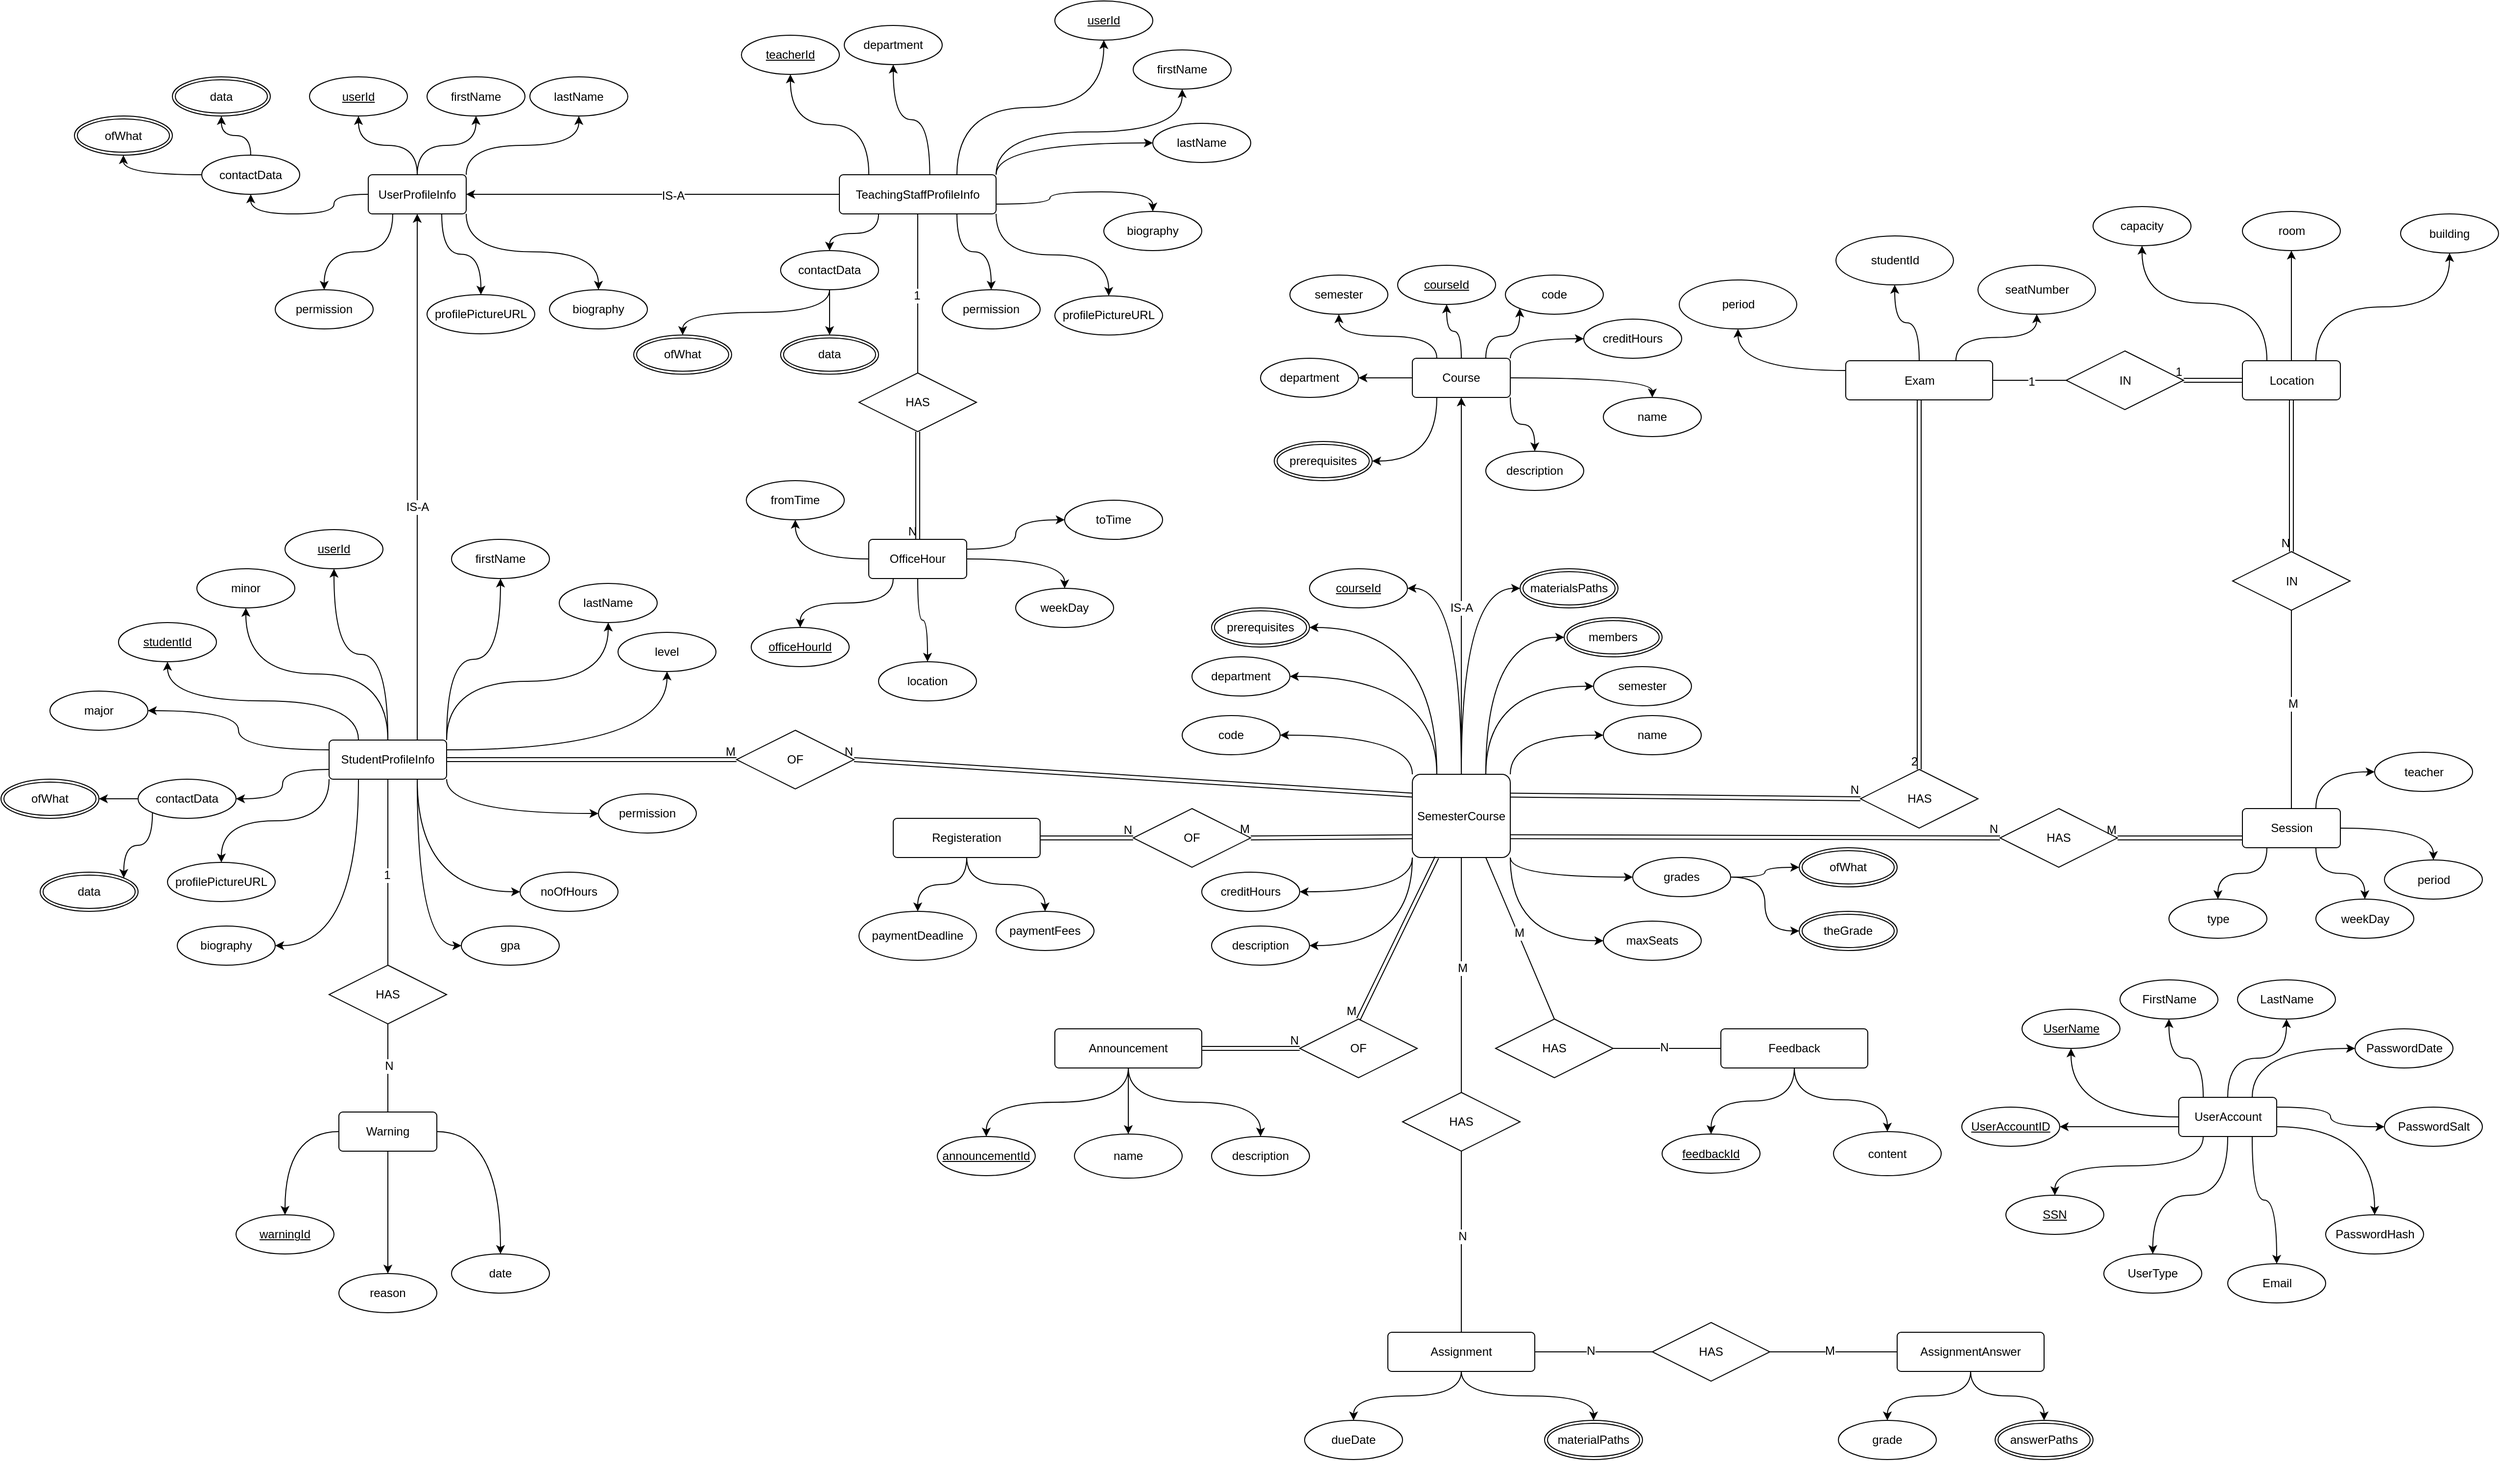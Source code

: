 <mxfile version="22.0.3" type="device">
  <diagram id="R2lEEEUBdFMjLlhIrx00" name="Page-1">
    <mxGraphModel dx="1276" dy="606" grid="1" gridSize="10" guides="1" tooltips="1" connect="1" arrows="1" fold="1" page="1" pageScale="1" pageWidth="850" pageHeight="1100" math="0" shadow="0" extFonts="Permanent Marker^https://fonts.googleapis.com/css?family=Permanent+Marker">
      <root>
        <mxCell id="0" />
        <mxCell id="1" parent="0" />
        <mxCell id="94Th0ascxjRRAc_AjEBm-10" style="edgeStyle=orthogonalEdgeStyle;rounded=0;orthogonalLoop=1;jettySize=auto;html=1;exitX=0.5;exitY=1;exitDx=0;exitDy=0;entryX=0.5;entryY=0;entryDx=0;entryDy=0;curved=1;" parent="1" source="94Th0ascxjRRAc_AjEBm-12" target="94Th0ascxjRRAc_AjEBm-15" edge="1">
          <mxGeometry relative="1" as="geometry">
            <mxPoint x="2363.5" y="1105" as="targetPoint" />
          </mxGeometry>
        </mxCell>
        <mxCell id="94Th0ascxjRRAc_AjEBm-11" style="edgeStyle=orthogonalEdgeStyle;rounded=0;orthogonalLoop=1;jettySize=auto;html=1;entryX=0.5;entryY=0;entryDx=0;entryDy=0;exitX=0.25;exitY=1;exitDx=0;exitDy=0;curved=1;" parent="1" source="94Th0ascxjRRAc_AjEBm-12" target="94Th0ascxjRRAc_AjEBm-13" edge="1">
          <mxGeometry relative="1" as="geometry" />
        </mxCell>
        <mxCell id="94Th0ascxjRRAc_AjEBm-204" style="edgeStyle=orthogonalEdgeStyle;curved=1;rounded=0;orthogonalLoop=1;jettySize=auto;html=1;exitX=0.75;exitY=1;exitDx=0;exitDy=0;entryX=0.5;entryY=0;entryDx=0;entryDy=0;fontFamily=Helvetica;fontSize=12;fontColor=default;" parent="1" source="94Th0ascxjRRAc_AjEBm-12" target="Hyo_tde0UCPhsCr7JcuF-6" edge="1">
          <mxGeometry relative="1" as="geometry">
            <mxPoint x="2343.5" y="1320" as="targetPoint" />
          </mxGeometry>
        </mxCell>
        <mxCell id="Hyo_tde0UCPhsCr7JcuF-13" style="edgeStyle=orthogonalEdgeStyle;curved=1;rounded=0;orthogonalLoop=1;jettySize=auto;html=1;exitX=0;exitY=0.75;exitDx=0;exitDy=0;entryX=1;entryY=0.5;entryDx=0;entryDy=0;" parent="1" source="94Th0ascxjRRAc_AjEBm-12" target="Hyo_tde0UCPhsCr7JcuF-1" edge="1">
          <mxGeometry relative="1" as="geometry" />
        </mxCell>
        <mxCell id="Hyo_tde0UCPhsCr7JcuF-14" style="edgeStyle=orthogonalEdgeStyle;curved=1;rounded=0;orthogonalLoop=1;jettySize=auto;html=1;exitX=0;exitY=0.5;exitDx=0;exitDy=0;entryX=0.5;entryY=1;entryDx=0;entryDy=0;" parent="1" source="94Th0ascxjRRAc_AjEBm-12" target="Hyo_tde0UCPhsCr7JcuF-4" edge="1">
          <mxGeometry relative="1" as="geometry" />
        </mxCell>
        <mxCell id="Hyo_tde0UCPhsCr7JcuF-15" style="edgeStyle=orthogonalEdgeStyle;curved=1;rounded=0;orthogonalLoop=1;jettySize=auto;html=1;exitX=0.25;exitY=0;exitDx=0;exitDy=0;entryX=0.5;entryY=1;entryDx=0;entryDy=0;" parent="1" source="94Th0ascxjRRAc_AjEBm-12" target="Hyo_tde0UCPhsCr7JcuF-3" edge="1">
          <mxGeometry relative="1" as="geometry" />
        </mxCell>
        <mxCell id="Hyo_tde0UCPhsCr7JcuF-16" style="edgeStyle=orthogonalEdgeStyle;curved=1;rounded=0;orthogonalLoop=1;jettySize=auto;html=1;exitX=0.5;exitY=0;exitDx=0;exitDy=0;entryX=0.5;entryY=1;entryDx=0;entryDy=0;" parent="1" source="94Th0ascxjRRAc_AjEBm-12" target="Hyo_tde0UCPhsCr7JcuF-2" edge="1">
          <mxGeometry relative="1" as="geometry" />
        </mxCell>
        <mxCell id="Hyo_tde0UCPhsCr7JcuF-17" style="edgeStyle=orthogonalEdgeStyle;curved=1;rounded=0;orthogonalLoop=1;jettySize=auto;html=1;exitX=0.75;exitY=0;exitDx=0;exitDy=0;entryX=0;entryY=0.5;entryDx=0;entryDy=0;" parent="1" source="94Th0ascxjRRAc_AjEBm-12" target="Hyo_tde0UCPhsCr7JcuF-8" edge="1">
          <mxGeometry relative="1" as="geometry" />
        </mxCell>
        <mxCell id="Hyo_tde0UCPhsCr7JcuF-18" style="edgeStyle=orthogonalEdgeStyle;curved=1;rounded=0;orthogonalLoop=1;jettySize=auto;html=1;exitX=1;exitY=0.25;exitDx=0;exitDy=0;entryX=0;entryY=0.5;entryDx=0;entryDy=0;" parent="1" source="94Th0ascxjRRAc_AjEBm-12" target="Hyo_tde0UCPhsCr7JcuF-7" edge="1">
          <mxGeometry relative="1" as="geometry" />
        </mxCell>
        <mxCell id="Hyo_tde0UCPhsCr7JcuF-19" style="edgeStyle=orthogonalEdgeStyle;curved=1;rounded=0;orthogonalLoop=1;jettySize=auto;html=1;exitX=1;exitY=0.75;exitDx=0;exitDy=0;entryX=0.5;entryY=0;entryDx=0;entryDy=0;" parent="1" source="94Th0ascxjRRAc_AjEBm-12" target="Hyo_tde0UCPhsCr7JcuF-5" edge="1">
          <mxGeometry relative="1" as="geometry" />
        </mxCell>
        <mxCell id="94Th0ascxjRRAc_AjEBm-12" value="UserAccount" style="rounded=1;arcSize=10;whiteSpace=wrap;html=1;align=center;" parent="1" vertex="1">
          <mxGeometry x="2223.5" y="1120" width="100" height="40" as="geometry" />
        </mxCell>
        <mxCell id="94Th0ascxjRRAc_AjEBm-13" value="SSN" style="ellipse;whiteSpace=wrap;html=1;align=center;fontStyle=4;" parent="1" vertex="1">
          <mxGeometry x="2047" y="1220" width="100" height="40" as="geometry" />
        </mxCell>
        <mxCell id="94Th0ascxjRRAc_AjEBm-15" value="UserType" style="ellipse;whiteSpace=wrap;html=1;align=center;" parent="1" vertex="1">
          <mxGeometry x="2147" y="1280" width="100" height="40" as="geometry" />
        </mxCell>
        <mxCell id="94Th0ascxjRRAc_AjEBm-17" style="edgeStyle=orthogonalEdgeStyle;rounded=0;orthogonalLoop=1;jettySize=auto;html=1;exitX=0.5;exitY=0;exitDx=0;exitDy=0;entryX=0.5;entryY=1;entryDx=0;entryDy=0;curved=1;" parent="1" source="94Th0ascxjRRAc_AjEBm-19" target="94Th0ascxjRRAc_AjEBm-32" edge="1">
          <mxGeometry relative="1" as="geometry">
            <mxPoint x="475" y="127.5" as="targetPoint" />
          </mxGeometry>
        </mxCell>
        <mxCell id="94Th0ascxjRRAc_AjEBm-18" style="edgeStyle=orthogonalEdgeStyle;rounded=0;orthogonalLoop=1;jettySize=auto;html=1;entryX=0.5;entryY=1;entryDx=0;entryDy=0;curved=1;" parent="1" source="94Th0ascxjRRAc_AjEBm-19" target="94Th0ascxjRRAc_AjEBm-20" edge="1">
          <mxGeometry relative="1" as="geometry" />
        </mxCell>
        <mxCell id="94Th0ascxjRRAc_AjEBm-19" value="UserProfileInfo" style="rounded=1;arcSize=10;whiteSpace=wrap;html=1;align=center;" parent="1" vertex="1">
          <mxGeometry x="375" y="177.5" width="100" height="40" as="geometry" />
        </mxCell>
        <mxCell id="94Th0ascxjRRAc_AjEBm-20" value="userId" style="ellipse;whiteSpace=wrap;html=1;align=center;fontStyle=4;" parent="1" vertex="1">
          <mxGeometry x="315" y="77.5" width="100" height="40" as="geometry" />
        </mxCell>
        <mxCell id="94Th0ascxjRRAc_AjEBm-22" style="edgeStyle=orthogonalEdgeStyle;rounded=0;orthogonalLoop=1;jettySize=auto;html=1;exitX=0.5;exitY=1;exitDx=0;exitDy=0;curved=1;" parent="1" source="94Th0ascxjRRAc_AjEBm-24" target="94Th0ascxjRRAc_AjEBm-33" edge="1">
          <mxGeometry relative="1" as="geometry">
            <mxPoint x="320" y="1420" as="targetPoint" />
          </mxGeometry>
        </mxCell>
        <mxCell id="94Th0ascxjRRAc_AjEBm-23" style="edgeStyle=orthogonalEdgeStyle;rounded=0;orthogonalLoop=1;jettySize=auto;html=1;entryX=0.5;entryY=0;entryDx=0;entryDy=0;curved=1;exitX=0;exitY=0.5;exitDx=0;exitDy=0;" parent="1" source="94Th0ascxjRRAc_AjEBm-24" target="94Th0ascxjRRAc_AjEBm-25" edge="1">
          <mxGeometry relative="1" as="geometry">
            <mxPoint x="330" y="1235" as="sourcePoint" />
          </mxGeometry>
        </mxCell>
        <mxCell id="94Th0ascxjRRAc_AjEBm-52" style="edgeStyle=orthogonalEdgeStyle;curved=1;rounded=0;orthogonalLoop=1;jettySize=auto;html=1;exitX=1;exitY=0.5;exitDx=0;exitDy=0;entryX=0.5;entryY=0;entryDx=0;entryDy=0;" parent="1" source="94Th0ascxjRRAc_AjEBm-24" target="94Th0ascxjRRAc_AjEBm-51" edge="1">
          <mxGeometry relative="1" as="geometry" />
        </mxCell>
        <mxCell id="94Th0ascxjRRAc_AjEBm-24" value="Warning" style="rounded=1;arcSize=10;whiteSpace=wrap;html=1;align=center;" parent="1" vertex="1">
          <mxGeometry x="345" y="1135" width="100" height="40" as="geometry" />
        </mxCell>
        <mxCell id="94Th0ascxjRRAc_AjEBm-25" value="warningId" style="ellipse;whiteSpace=wrap;html=1;align=center;fontStyle=4;" parent="1" vertex="1">
          <mxGeometry x="240" y="1240" width="100" height="40" as="geometry" />
        </mxCell>
        <mxCell id="94Th0ascxjRRAc_AjEBm-56" style="edgeStyle=orthogonalEdgeStyle;curved=1;rounded=0;orthogonalLoop=1;jettySize=auto;html=1;exitX=1;exitY=0.25;exitDx=0;exitDy=0;" parent="1" source="94Th0ascxjRRAc_AjEBm-29" target="94Th0ascxjRRAc_AjEBm-53" edge="1">
          <mxGeometry relative="1" as="geometry" />
        </mxCell>
        <mxCell id="94Th0ascxjRRAc_AjEBm-58" style="edgeStyle=orthogonalEdgeStyle;curved=1;rounded=0;orthogonalLoop=1;jettySize=auto;html=1;exitX=1;exitY=0.5;exitDx=0;exitDy=0;entryX=0.5;entryY=0;entryDx=0;entryDy=0;" parent="1" source="94Th0ascxjRRAc_AjEBm-29" target="94Th0ascxjRRAc_AjEBm-54" edge="1">
          <mxGeometry relative="1" as="geometry" />
        </mxCell>
        <mxCell id="94Th0ascxjRRAc_AjEBm-59" style="edgeStyle=orthogonalEdgeStyle;curved=1;rounded=0;orthogonalLoop=1;jettySize=auto;html=1;exitX=0.5;exitY=1;exitDx=0;exitDy=0;" parent="1" source="94Th0ascxjRRAc_AjEBm-29" target="94Th0ascxjRRAc_AjEBm-55" edge="1">
          <mxGeometry relative="1" as="geometry" />
        </mxCell>
        <mxCell id="94Th0ascxjRRAc_AjEBm-274" style="edgeStyle=orthogonalEdgeStyle;curved=1;rounded=0;orthogonalLoop=1;jettySize=auto;html=1;exitX=0.25;exitY=1;exitDx=0;exitDy=0;entryX=0.5;entryY=0;entryDx=0;entryDy=0;fontFamily=Helvetica;fontSize=12;fontColor=default;" parent="1" source="94Th0ascxjRRAc_AjEBm-29" target="94Th0ascxjRRAc_AjEBm-30" edge="1">
          <mxGeometry relative="1" as="geometry" />
        </mxCell>
        <mxCell id="94Th0ascxjRRAc_AjEBm-276" style="edgeStyle=orthogonalEdgeStyle;curved=1;rounded=0;orthogonalLoop=1;jettySize=auto;html=1;exitX=0;exitY=0.5;exitDx=0;exitDy=0;entryX=0.5;entryY=1;entryDx=0;entryDy=0;fontFamily=Helvetica;fontSize=12;fontColor=default;" parent="1" source="94Th0ascxjRRAc_AjEBm-29" target="94Th0ascxjRRAc_AjEBm-34" edge="1">
          <mxGeometry relative="1" as="geometry" />
        </mxCell>
        <mxCell id="94Th0ascxjRRAc_AjEBm-29" value="OfficeHour" style="rounded=1;arcSize=10;whiteSpace=wrap;html=1;align=center;" parent="1" vertex="1">
          <mxGeometry x="886" y="550" width="100" height="40" as="geometry" />
        </mxCell>
        <mxCell id="94Th0ascxjRRAc_AjEBm-30" value="officeHourId" style="ellipse;whiteSpace=wrap;html=1;align=center;fontStyle=4;" parent="1" vertex="1">
          <mxGeometry x="766" y="640" width="100" height="40" as="geometry" />
        </mxCell>
        <mxCell id="94Th0ascxjRRAc_AjEBm-32" value="firstName" style="ellipse;whiteSpace=wrap;html=1;align=center;" parent="1" vertex="1">
          <mxGeometry x="435" y="77.5" width="100" height="40" as="geometry" />
        </mxCell>
        <mxCell id="94Th0ascxjRRAc_AjEBm-33" value="reason" style="ellipse;whiteSpace=wrap;html=1;align=center;" parent="1" vertex="1">
          <mxGeometry x="345" y="1300" width="100" height="40" as="geometry" />
        </mxCell>
        <mxCell id="94Th0ascxjRRAc_AjEBm-34" value="fromTime" style="ellipse;whiteSpace=wrap;html=1;align=center;" parent="1" vertex="1">
          <mxGeometry x="761" y="490" width="100" height="40" as="geometry" />
        </mxCell>
        <mxCell id="94Th0ascxjRRAc_AjEBm-35" style="edgeStyle=orthogonalEdgeStyle;rounded=0;orthogonalLoop=1;jettySize=auto;html=1;exitX=1;exitY=0;exitDx=0;exitDy=0;entryX=0.5;entryY=1;entryDx=0;entryDy=0;curved=1;" parent="1" source="94Th0ascxjRRAc_AjEBm-19" target="94Th0ascxjRRAc_AjEBm-36" edge="1">
          <mxGeometry relative="1" as="geometry">
            <mxPoint x="525" y="152.5" as="sourcePoint" />
            <mxPoint x="575" y="102.5" as="targetPoint" />
          </mxGeometry>
        </mxCell>
        <mxCell id="94Th0ascxjRRAc_AjEBm-36" value="lastName" style="ellipse;whiteSpace=wrap;html=1;align=center;" parent="1" vertex="1">
          <mxGeometry x="540" y="77.5" width="100" height="40" as="geometry" />
        </mxCell>
        <mxCell id="94Th0ascxjRRAc_AjEBm-37" style="edgeStyle=orthogonalEdgeStyle;rounded=0;orthogonalLoop=1;jettySize=auto;html=1;exitX=1;exitY=1;exitDx=0;exitDy=0;entryX=0.5;entryY=0;entryDx=0;entryDy=0;curved=1;" parent="1" source="94Th0ascxjRRAc_AjEBm-19" target="94Th0ascxjRRAc_AjEBm-38" edge="1">
          <mxGeometry relative="1" as="geometry">
            <mxPoint x="515" y="276.97" as="sourcePoint" />
            <mxPoint x="575" y="246.97" as="targetPoint" />
          </mxGeometry>
        </mxCell>
        <mxCell id="94Th0ascxjRRAc_AjEBm-38" value="biography" style="ellipse;whiteSpace=wrap;html=1;align=center;" parent="1" vertex="1">
          <mxGeometry x="560" y="295" width="100" height="40" as="geometry" />
        </mxCell>
        <mxCell id="94Th0ascxjRRAc_AjEBm-39" style="edgeStyle=orthogonalEdgeStyle;rounded=0;orthogonalLoop=1;jettySize=auto;html=1;exitX=0.75;exitY=1;exitDx=0;exitDy=0;entryX=0.5;entryY=0;entryDx=0;entryDy=0;curved=1;" parent="1" source="94Th0ascxjRRAc_AjEBm-19" target="94Th0ascxjRRAc_AjEBm-40" edge="1">
          <mxGeometry relative="1" as="geometry">
            <mxPoint x="405" y="307.5" as="sourcePoint" />
            <mxPoint x="505" y="212.5" as="targetPoint" />
          </mxGeometry>
        </mxCell>
        <mxCell id="94Th0ascxjRRAc_AjEBm-40" value="profilePictureURL" style="ellipse;whiteSpace=wrap;html=1;align=center;" parent="1" vertex="1">
          <mxGeometry x="435" y="300" width="110" height="40" as="geometry" />
        </mxCell>
        <mxCell id="94Th0ascxjRRAc_AjEBm-41" style="edgeStyle=orthogonalEdgeStyle;rounded=0;orthogonalLoop=1;jettySize=auto;html=1;exitX=0.25;exitY=1;exitDx=0;exitDy=0;entryX=0.5;entryY=0;entryDx=0;entryDy=0;curved=1;" parent="1" source="94Th0ascxjRRAc_AjEBm-19" target="94Th0ascxjRRAc_AjEBm-42" edge="1">
          <mxGeometry relative="1" as="geometry">
            <mxPoint x="305" y="307.5" as="sourcePoint" />
            <mxPoint x="405" y="212.5" as="targetPoint" />
          </mxGeometry>
        </mxCell>
        <mxCell id="94Th0ascxjRRAc_AjEBm-42" value="permission" style="ellipse;whiteSpace=wrap;html=1;align=center;" parent="1" vertex="1">
          <mxGeometry x="280" y="295" width="100" height="40" as="geometry" />
        </mxCell>
        <mxCell id="94Th0ascxjRRAc_AjEBm-43" style="edgeStyle=orthogonalEdgeStyle;rounded=0;orthogonalLoop=1;jettySize=auto;html=1;exitX=0;exitY=0.5;exitDx=0;exitDy=0;entryX=0.5;entryY=1;entryDx=0;entryDy=0;curved=1;" parent="1" source="94Th0ascxjRRAc_AjEBm-19" target="94Th0ascxjRRAc_AjEBm-44" edge="1">
          <mxGeometry relative="1" as="geometry">
            <mxPoint x="255" y="232.24" as="sourcePoint" />
            <mxPoint x="355" y="137.24" as="targetPoint" />
          </mxGeometry>
        </mxCell>
        <mxCell id="94Th0ascxjRRAc_AjEBm-48" style="edgeStyle=orthogonalEdgeStyle;curved=1;rounded=0;orthogonalLoop=1;jettySize=auto;html=1;exitX=0.5;exitY=0;exitDx=0;exitDy=0;entryX=0.5;entryY=1;entryDx=0;entryDy=0;" parent="1" source="94Th0ascxjRRAc_AjEBm-44" target="94Th0ascxjRRAc_AjEBm-45" edge="1">
          <mxGeometry relative="1" as="geometry" />
        </mxCell>
        <mxCell id="94Th0ascxjRRAc_AjEBm-50" style="edgeStyle=orthogonalEdgeStyle;curved=1;rounded=0;orthogonalLoop=1;jettySize=auto;html=1;exitX=0;exitY=0.5;exitDx=0;exitDy=0;entryX=0.5;entryY=1;entryDx=0;entryDy=0;" parent="1" source="94Th0ascxjRRAc_AjEBm-44" target="94Th0ascxjRRAc_AjEBm-46" edge="1">
          <mxGeometry relative="1" as="geometry" />
        </mxCell>
        <mxCell id="94Th0ascxjRRAc_AjEBm-44" value="contactData" style="ellipse;whiteSpace=wrap;html=1;align=center;" parent="1" vertex="1">
          <mxGeometry x="205" y="157.5" width="100" height="40" as="geometry" />
        </mxCell>
        <mxCell id="94Th0ascxjRRAc_AjEBm-45" value="data" style="ellipse;shape=doubleEllipse;margin=3;whiteSpace=wrap;html=1;align=center;" parent="1" vertex="1">
          <mxGeometry x="175" y="77.5" width="100" height="40" as="geometry" />
        </mxCell>
        <mxCell id="94Th0ascxjRRAc_AjEBm-46" value="ofWhat" style="ellipse;shape=doubleEllipse;margin=3;whiteSpace=wrap;html=1;align=center;" parent="1" vertex="1">
          <mxGeometry x="75" y="117.5" width="100" height="40" as="geometry" />
        </mxCell>
        <mxCell id="94Th0ascxjRRAc_AjEBm-51" value="date" style="ellipse;whiteSpace=wrap;html=1;align=center;" parent="1" vertex="1">
          <mxGeometry x="460" y="1280" width="100" height="40" as="geometry" />
        </mxCell>
        <mxCell id="94Th0ascxjRRAc_AjEBm-53" value="toTime" style="ellipse;whiteSpace=wrap;html=1;align=center;" parent="1" vertex="1">
          <mxGeometry x="1086" y="510" width="100" height="40" as="geometry" />
        </mxCell>
        <mxCell id="94Th0ascxjRRAc_AjEBm-54" value="weekDay" style="ellipse;whiteSpace=wrap;html=1;align=center;" parent="1" vertex="1">
          <mxGeometry x="1036" y="600" width="100" height="40" as="geometry" />
        </mxCell>
        <mxCell id="94Th0ascxjRRAc_AjEBm-55" value="location" style="ellipse;whiteSpace=wrap;html=1;align=center;" parent="1" vertex="1">
          <mxGeometry x="896" y="675" width="100" height="40" as="geometry" />
        </mxCell>
        <mxCell id="94Th0ascxjRRAc_AjEBm-60" style="edgeStyle=orthogonalEdgeStyle;rounded=0;orthogonalLoop=1;jettySize=auto;html=1;exitX=0.5;exitY=0;exitDx=0;exitDy=0;entryX=0.5;entryY=1;entryDx=0;entryDy=0;curved=1;" parent="1" source="94Th0ascxjRRAc_AjEBm-121" target="94Th0ascxjRRAc_AjEBm-73" edge="1">
          <mxGeometry relative="1" as="geometry">
            <mxPoint x="404.6" y="772.16" as="sourcePoint" />
            <mxPoint x="440.0" y="735" as="targetPoint" />
          </mxGeometry>
        </mxCell>
        <mxCell id="94Th0ascxjRRAc_AjEBm-62" style="edgeStyle=orthogonalEdgeStyle;curved=1;rounded=0;orthogonalLoop=1;jettySize=auto;html=1;exitX=1;exitY=0.25;exitDx=0;exitDy=0;" parent="1" source="94Th0ascxjRRAc_AjEBm-121" target="94Th0ascxjRRAc_AjEBm-74" edge="1">
          <mxGeometry relative="1" as="geometry">
            <mxPoint x="432.5" y="775" as="sourcePoint" />
            <mxPoint x="500" y="765" as="targetPoint" />
          </mxGeometry>
        </mxCell>
        <mxCell id="94Th0ascxjRRAc_AjEBm-70" value="noOfHours" style="ellipse;whiteSpace=wrap;html=1;align=center;" parent="1" vertex="1">
          <mxGeometry x="530" y="890" width="100" height="40" as="geometry" />
        </mxCell>
        <mxCell id="94Th0ascxjRRAc_AjEBm-71" value="gpa" style="ellipse;whiteSpace=wrap;html=1;align=center;" parent="1" vertex="1">
          <mxGeometry x="470" y="945" width="100" height="40" as="geometry" />
        </mxCell>
        <mxCell id="94Th0ascxjRRAc_AjEBm-73" value="minor" style="ellipse;whiteSpace=wrap;html=1;align=center;" parent="1" vertex="1">
          <mxGeometry x="200" y="580" width="100" height="40" as="geometry" />
        </mxCell>
        <mxCell id="94Th0ascxjRRAc_AjEBm-74" value="level" style="ellipse;whiteSpace=wrap;html=1;align=center;" parent="1" vertex="1">
          <mxGeometry x="630" y="645" width="100" height="40" as="geometry" />
        </mxCell>
        <mxCell id="94Th0ascxjRRAc_AjEBm-97" style="edgeStyle=orthogonalEdgeStyle;curved=1;rounded=0;orthogonalLoop=1;jettySize=auto;html=1;entryX=0.5;entryY=1;entryDx=0;entryDy=0;exitX=0.25;exitY=0;exitDx=0;exitDy=0;" parent="1" source="94Th0ascxjRRAc_AjEBm-121" target="94Th0ascxjRRAc_AjEBm-94" edge="1">
          <mxGeometry relative="1" as="geometry">
            <mxPoint x="350" y="765" as="sourcePoint" />
          </mxGeometry>
        </mxCell>
        <mxCell id="94Th0ascxjRRAc_AjEBm-98" style="edgeStyle=orthogonalEdgeStyle;curved=1;rounded=0;orthogonalLoop=1;jettySize=auto;html=1;exitX=0;exitY=0.25;exitDx=0;exitDy=0;entryX=1;entryY=0.5;entryDx=0;entryDy=0;" parent="1" source="94Th0ascxjRRAc_AjEBm-121" target="94Th0ascxjRRAc_AjEBm-95" edge="1">
          <mxGeometry relative="1" as="geometry">
            <mxPoint x="320" y="785" as="sourcePoint" />
          </mxGeometry>
        </mxCell>
        <mxCell id="94Th0ascxjRRAc_AjEBm-91" style="edgeStyle=orthogonalEdgeStyle;curved=1;rounded=0;orthogonalLoop=1;jettySize=auto;html=1;exitX=0.188;exitY=0;exitDx=0;exitDy=0;entryX=0.5;entryY=1;entryDx=0;entryDy=0;exitPerimeter=0;" parent="1" source="94Th0ascxjRRAc_AjEBm-122" target="94Th0ascxjRRAc_AjEBm-90" edge="1">
          <mxGeometry relative="1" as="geometry">
            <mxPoint x="928.5" y="155" as="sourcePoint" />
          </mxGeometry>
        </mxCell>
        <mxCell id="94Th0ascxjRRAc_AjEBm-93" style="edgeStyle=orthogonalEdgeStyle;curved=1;rounded=0;orthogonalLoop=1;jettySize=auto;html=1;exitX=0.577;exitY=0.028;exitDx=0;exitDy=0;entryX=0.5;entryY=1;entryDx=0;entryDy=0;exitPerimeter=0;" parent="1" source="94Th0ascxjRRAc_AjEBm-122" target="94Th0ascxjRRAc_AjEBm-92" edge="1">
          <mxGeometry relative="1" as="geometry">
            <mxPoint x="966" y="155" as="sourcePoint" />
          </mxGeometry>
        </mxCell>
        <mxCell id="94Th0ascxjRRAc_AjEBm-90" value="&lt;u&gt;teacherId&lt;/u&gt;" style="ellipse;whiteSpace=wrap;html=1;align=center;" parent="1" vertex="1">
          <mxGeometry x="756" y="35" width="100" height="40" as="geometry" />
        </mxCell>
        <mxCell id="94Th0ascxjRRAc_AjEBm-92" value="department" style="ellipse;whiteSpace=wrap;html=1;align=center;" parent="1" vertex="1">
          <mxGeometry x="861" y="25" width="100" height="40" as="geometry" />
        </mxCell>
        <mxCell id="94Th0ascxjRRAc_AjEBm-94" value="&lt;u&gt;studentId&lt;/u&gt;" style="ellipse;whiteSpace=wrap;html=1;align=center;" parent="1" vertex="1">
          <mxGeometry x="120" y="635" width="100" height="40" as="geometry" />
        </mxCell>
        <mxCell id="94Th0ascxjRRAc_AjEBm-95" value="major" style="ellipse;whiteSpace=wrap;html=1;align=center;" parent="1" vertex="1">
          <mxGeometry x="50" y="705" width="100" height="40" as="geometry" />
        </mxCell>
        <mxCell id="94Th0ascxjRRAc_AjEBm-385" style="edgeStyle=orthogonalEdgeStyle;curved=1;rounded=0;orthogonalLoop=1;jettySize=auto;html=1;exitX=0.5;exitY=0;exitDx=0;exitDy=0;entryX=0.5;entryY=1;entryDx=0;entryDy=0;fontFamily=Helvetica;fontSize=12;fontColor=default;" parent="1" source="94Th0ascxjRRAc_AjEBm-111" target="94Th0ascxjRRAc_AjEBm-117" edge="1">
          <mxGeometry relative="1" as="geometry" />
        </mxCell>
        <mxCell id="94Th0ascxjRRAc_AjEBm-386" style="edgeStyle=orthogonalEdgeStyle;curved=1;rounded=0;orthogonalLoop=1;jettySize=auto;html=1;exitX=0.75;exitY=0;exitDx=0;exitDy=0;entryX=0;entryY=1;entryDx=0;entryDy=0;fontFamily=Helvetica;fontSize=12;fontColor=default;" parent="1" source="94Th0ascxjRRAc_AjEBm-111" target="94Th0ascxjRRAc_AjEBm-118" edge="1">
          <mxGeometry relative="1" as="geometry" />
        </mxCell>
        <mxCell id="94Th0ascxjRRAc_AjEBm-387" style="edgeStyle=orthogonalEdgeStyle;curved=1;rounded=0;orthogonalLoop=1;jettySize=auto;html=1;exitX=1;exitY=0;exitDx=0;exitDy=0;entryX=0;entryY=0.5;entryDx=0;entryDy=0;fontFamily=Helvetica;fontSize=12;fontColor=default;" parent="1" source="94Th0ascxjRRAc_AjEBm-111" target="94Th0ascxjRRAc_AjEBm-119" edge="1">
          <mxGeometry relative="1" as="geometry" />
        </mxCell>
        <mxCell id="94Th0ascxjRRAc_AjEBm-388" style="edgeStyle=orthogonalEdgeStyle;curved=1;rounded=0;orthogonalLoop=1;jettySize=auto;html=1;exitX=1;exitY=0.5;exitDx=0;exitDy=0;entryX=0.5;entryY=0;entryDx=0;entryDy=0;fontFamily=Helvetica;fontSize=12;fontColor=default;" parent="1" source="94Th0ascxjRRAc_AjEBm-111" target="94Th0ascxjRRAc_AjEBm-115" edge="1">
          <mxGeometry relative="1" as="geometry" />
        </mxCell>
        <mxCell id="94Th0ascxjRRAc_AjEBm-389" style="edgeStyle=orthogonalEdgeStyle;curved=1;rounded=0;orthogonalLoop=1;jettySize=auto;html=1;exitX=1;exitY=1;exitDx=0;exitDy=0;entryX=0.5;entryY=0;entryDx=0;entryDy=0;fontFamily=Helvetica;fontSize=12;fontColor=default;" parent="1" source="94Th0ascxjRRAc_AjEBm-111" target="94Th0ascxjRRAc_AjEBm-113" edge="1">
          <mxGeometry relative="1" as="geometry" />
        </mxCell>
        <mxCell id="94Th0ascxjRRAc_AjEBm-390" style="edgeStyle=orthogonalEdgeStyle;curved=1;rounded=0;orthogonalLoop=1;jettySize=auto;html=1;exitX=0.25;exitY=1;exitDx=0;exitDy=0;entryX=1;entryY=0.5;entryDx=0;entryDy=0;fontFamily=Helvetica;fontSize=12;fontColor=default;" parent="1" source="94Th0ascxjRRAc_AjEBm-111" target="94Th0ascxjRRAc_AjEBm-426" edge="1">
          <mxGeometry relative="1" as="geometry">
            <mxPoint x="1436" y="470" as="targetPoint" />
          </mxGeometry>
        </mxCell>
        <mxCell id="94Th0ascxjRRAc_AjEBm-391" style="edgeStyle=orthogonalEdgeStyle;curved=1;rounded=0;orthogonalLoop=1;jettySize=auto;html=1;exitX=0;exitY=0.5;exitDx=0;exitDy=0;entryX=1;entryY=0.5;entryDx=0;entryDy=0;fontFamily=Helvetica;fontSize=12;fontColor=default;" parent="1" source="94Th0ascxjRRAc_AjEBm-111" target="94Th0ascxjRRAc_AjEBm-114" edge="1">
          <mxGeometry relative="1" as="geometry" />
        </mxCell>
        <mxCell id="94Th0ascxjRRAc_AjEBm-392" style="edgeStyle=orthogonalEdgeStyle;curved=1;rounded=0;orthogonalLoop=1;jettySize=auto;html=1;exitX=0.25;exitY=0;exitDx=0;exitDy=0;entryX=0.5;entryY=1;entryDx=0;entryDy=0;fontFamily=Helvetica;fontSize=12;fontColor=default;" parent="1" source="94Th0ascxjRRAc_AjEBm-111" target="94Th0ascxjRRAc_AjEBm-116" edge="1">
          <mxGeometry relative="1" as="geometry" />
        </mxCell>
        <mxCell id="94Th0ascxjRRAc_AjEBm-111" value="Course" style="rounded=1;arcSize=10;whiteSpace=wrap;html=1;align=center;" parent="1" vertex="1">
          <mxGeometry x="1441" y="365" width="100" height="40" as="geometry" />
        </mxCell>
        <mxCell id="94Th0ascxjRRAc_AjEBm-113" value="description" style="ellipse;whiteSpace=wrap;html=1;align=center;" parent="1" vertex="1">
          <mxGeometry x="1516" y="460" width="100" height="40" as="geometry" />
        </mxCell>
        <mxCell id="94Th0ascxjRRAc_AjEBm-114" value="department" style="ellipse;whiteSpace=wrap;html=1;align=center;" parent="1" vertex="1">
          <mxGeometry x="1286" y="365" width="100" height="40" as="geometry" />
        </mxCell>
        <mxCell id="94Th0ascxjRRAc_AjEBm-115" value="name" style="ellipse;whiteSpace=wrap;html=1;align=center;" parent="1" vertex="1">
          <mxGeometry x="1636" y="405" width="100" height="40" as="geometry" />
        </mxCell>
        <mxCell id="94Th0ascxjRRAc_AjEBm-116" value="semester" style="ellipse;whiteSpace=wrap;html=1;align=center;" parent="1" vertex="1">
          <mxGeometry x="1316" y="280" width="100" height="40" as="geometry" />
        </mxCell>
        <mxCell id="94Th0ascxjRRAc_AjEBm-117" value="&lt;u&gt;courseId&lt;/u&gt;" style="ellipse;whiteSpace=wrap;html=1;align=center;" parent="1" vertex="1">
          <mxGeometry x="1426" y="270" width="100" height="40" as="geometry" />
        </mxCell>
        <mxCell id="94Th0ascxjRRAc_AjEBm-118" value="code" style="ellipse;whiteSpace=wrap;html=1;align=center;" parent="1" vertex="1">
          <mxGeometry x="1536" y="280" width="100" height="40" as="geometry" />
        </mxCell>
        <mxCell id="94Th0ascxjRRAc_AjEBm-119" value="creditHours" style="ellipse;whiteSpace=wrap;html=1;align=center;" parent="1" vertex="1">
          <mxGeometry x="1616" y="325" width="100" height="40" as="geometry" />
        </mxCell>
        <mxCell id="94Th0ascxjRRAc_AjEBm-234" style="edgeStyle=orthogonalEdgeStyle;curved=1;rounded=0;orthogonalLoop=1;jettySize=auto;html=1;exitX=0;exitY=0.75;exitDx=0;exitDy=0;entryX=1;entryY=0.5;entryDx=0;entryDy=0;fontFamily=Helvetica;fontSize=12;fontColor=default;" parent="1" source="94Th0ascxjRRAc_AjEBm-121" target="94Th0ascxjRRAc_AjEBm-226" edge="1">
          <mxGeometry relative="1" as="geometry" />
        </mxCell>
        <mxCell id="94Th0ascxjRRAc_AjEBm-238" style="edgeStyle=orthogonalEdgeStyle;curved=1;rounded=0;orthogonalLoop=1;jettySize=auto;html=1;exitX=0;exitY=1;exitDx=0;exitDy=0;entryX=0.5;entryY=0;entryDx=0;entryDy=0;fontFamily=Helvetica;fontSize=12;fontColor=default;" parent="1" source="94Th0ascxjRRAc_AjEBm-121" target="94Th0ascxjRRAc_AjEBm-229" edge="1">
          <mxGeometry relative="1" as="geometry" />
        </mxCell>
        <mxCell id="94Th0ascxjRRAc_AjEBm-240" style="edgeStyle=orthogonalEdgeStyle;curved=1;rounded=0;orthogonalLoop=1;jettySize=auto;html=1;exitX=1;exitY=1;exitDx=0;exitDy=0;entryX=0;entryY=0.5;entryDx=0;entryDy=0;fontFamily=Helvetica;fontSize=12;fontColor=default;" parent="1" source="94Th0ascxjRRAc_AjEBm-121" target="94Th0ascxjRRAc_AjEBm-228" edge="1">
          <mxGeometry relative="1" as="geometry" />
        </mxCell>
        <mxCell id="94Th0ascxjRRAc_AjEBm-241" style="edgeStyle=orthogonalEdgeStyle;curved=1;rounded=0;orthogonalLoop=1;jettySize=auto;html=1;exitX=0.5;exitY=0;exitDx=0;exitDy=0;entryX=0.5;entryY=1;entryDx=0;entryDy=0;fontFamily=Helvetica;fontSize=12;fontColor=default;" parent="1" source="94Th0ascxjRRAc_AjEBm-121" target="94Th0ascxjRRAc_AjEBm-224" edge="1">
          <mxGeometry relative="1" as="geometry" />
        </mxCell>
        <mxCell id="94Th0ascxjRRAc_AjEBm-242" style="edgeStyle=orthogonalEdgeStyle;curved=1;rounded=0;orthogonalLoop=1;jettySize=auto;html=1;exitX=1;exitY=0;exitDx=0;exitDy=0;entryX=0.5;entryY=1;entryDx=0;entryDy=0;fontFamily=Helvetica;fontSize=12;fontColor=default;" parent="1" source="94Th0ascxjRRAc_AjEBm-121" target="94Th0ascxjRRAc_AjEBm-223" edge="1">
          <mxGeometry relative="1" as="geometry" />
        </mxCell>
        <mxCell id="94Th0ascxjRRAc_AjEBm-243" style="edgeStyle=orthogonalEdgeStyle;curved=1;rounded=0;orthogonalLoop=1;jettySize=auto;html=1;exitX=1;exitY=0;exitDx=0;exitDy=0;entryX=0.5;entryY=1;entryDx=0;entryDy=0;fontFamily=Helvetica;fontSize=12;fontColor=default;" parent="1" source="94Th0ascxjRRAc_AjEBm-121" target="94Th0ascxjRRAc_AjEBm-231" edge="1">
          <mxGeometry relative="1" as="geometry" />
        </mxCell>
        <mxCell id="94Th0ascxjRRAc_AjEBm-367" style="edgeStyle=orthogonalEdgeStyle;curved=1;rounded=0;orthogonalLoop=1;jettySize=auto;html=1;exitX=0.75;exitY=1;exitDx=0;exitDy=0;entryX=0;entryY=0.5;entryDx=0;entryDy=0;fontFamily=Helvetica;fontSize=12;fontColor=default;" parent="1" source="94Th0ascxjRRAc_AjEBm-121" target="94Th0ascxjRRAc_AjEBm-70" edge="1">
          <mxGeometry relative="1" as="geometry" />
        </mxCell>
        <mxCell id="94Th0ascxjRRAc_AjEBm-368" style="edgeStyle=orthogonalEdgeStyle;curved=1;rounded=0;orthogonalLoop=1;jettySize=auto;html=1;exitX=0.75;exitY=1;exitDx=0;exitDy=0;entryX=0;entryY=0.5;entryDx=0;entryDy=0;fontFamily=Helvetica;fontSize=12;fontColor=default;" parent="1" source="94Th0ascxjRRAc_AjEBm-121" target="94Th0ascxjRRAc_AjEBm-71" edge="1">
          <mxGeometry relative="1" as="geometry" />
        </mxCell>
        <mxCell id="94Th0ascxjRRAc_AjEBm-370" style="edgeStyle=orthogonalEdgeStyle;curved=1;rounded=0;orthogonalLoop=1;jettySize=auto;html=1;exitX=0.25;exitY=1;exitDx=0;exitDy=0;entryX=1;entryY=0.5;entryDx=0;entryDy=0;fontFamily=Helvetica;fontSize=12;fontColor=default;" parent="1" source="94Th0ascxjRRAc_AjEBm-121" target="94Th0ascxjRRAc_AjEBm-230" edge="1">
          <mxGeometry relative="1" as="geometry" />
        </mxCell>
        <mxCell id="94Th0ascxjRRAc_AjEBm-121" value="StudentProfileInfo" style="rounded=1;arcSize=10;whiteSpace=wrap;html=1;align=center;strokeColor=default;verticalAlign=middle;fontFamily=Helvetica;fontSize=12;fontColor=default;fillColor=default;" parent="1" vertex="1">
          <mxGeometry x="335" y="755" width="120" height="40" as="geometry" />
        </mxCell>
        <mxCell id="94Th0ascxjRRAc_AjEBm-254" style="edgeStyle=orthogonalEdgeStyle;curved=1;rounded=0;orthogonalLoop=1;jettySize=auto;html=1;exitX=0.75;exitY=0;exitDx=0;exitDy=0;entryX=0.5;entryY=1;entryDx=0;entryDy=0;fontFamily=Helvetica;fontSize=12;fontColor=default;" parent="1" source="94Th0ascxjRRAc_AjEBm-122" target="94Th0ascxjRRAc_AjEBm-251" edge="1">
          <mxGeometry relative="1" as="geometry" />
        </mxCell>
        <mxCell id="94Th0ascxjRRAc_AjEBm-255" style="edgeStyle=orthogonalEdgeStyle;curved=1;rounded=0;orthogonalLoop=1;jettySize=auto;html=1;exitX=1;exitY=0;exitDx=0;exitDy=0;entryX=0.5;entryY=1;entryDx=0;entryDy=0;fontFamily=Helvetica;fontSize=12;fontColor=default;" parent="1" source="94Th0ascxjRRAc_AjEBm-122" target="94Th0ascxjRRAc_AjEBm-250" edge="1">
          <mxGeometry relative="1" as="geometry" />
        </mxCell>
        <mxCell id="94Th0ascxjRRAc_AjEBm-256" style="edgeStyle=orthogonalEdgeStyle;curved=1;rounded=0;orthogonalLoop=1;jettySize=auto;html=1;exitX=1;exitY=0;exitDx=0;exitDy=0;entryX=0;entryY=0.5;entryDx=0;entryDy=0;fontFamily=Helvetica;fontSize=12;fontColor=default;" parent="1" source="94Th0ascxjRRAc_AjEBm-122" target="94Th0ascxjRRAc_AjEBm-249" edge="1">
          <mxGeometry relative="1" as="geometry" />
        </mxCell>
        <mxCell id="94Th0ascxjRRAc_AjEBm-258" style="edgeStyle=orthogonalEdgeStyle;curved=1;rounded=0;orthogonalLoop=1;jettySize=auto;html=1;exitX=1;exitY=0.75;exitDx=0;exitDy=0;entryX=0.5;entryY=0;entryDx=0;entryDy=0;fontFamily=Helvetica;fontSize=12;fontColor=default;" parent="1" source="94Th0ascxjRRAc_AjEBm-122" target="94Th0ascxjRRAc_AjEBm-247" edge="1">
          <mxGeometry relative="1" as="geometry" />
        </mxCell>
        <mxCell id="94Th0ascxjRRAc_AjEBm-259" style="edgeStyle=orthogonalEdgeStyle;curved=1;rounded=0;orthogonalLoop=1;jettySize=auto;html=1;exitX=1;exitY=1;exitDx=0;exitDy=0;entryX=0.5;entryY=0;entryDx=0;entryDy=0;fontFamily=Helvetica;fontSize=12;fontColor=default;" parent="1" source="94Th0ascxjRRAc_AjEBm-122" target="94Th0ascxjRRAc_AjEBm-248" edge="1">
          <mxGeometry relative="1" as="geometry" />
        </mxCell>
        <mxCell id="94Th0ascxjRRAc_AjEBm-260" style="edgeStyle=orthogonalEdgeStyle;curved=1;rounded=0;orthogonalLoop=1;jettySize=auto;html=1;exitX=0.75;exitY=1;exitDx=0;exitDy=0;entryX=0.5;entryY=0;entryDx=0;entryDy=0;fontFamily=Helvetica;fontSize=12;fontColor=default;" parent="1" source="94Th0ascxjRRAc_AjEBm-122" target="94Th0ascxjRRAc_AjEBm-253" edge="1">
          <mxGeometry relative="1" as="geometry" />
        </mxCell>
        <mxCell id="94Th0ascxjRRAc_AjEBm-261" style="edgeStyle=orthogonalEdgeStyle;curved=1;rounded=0;orthogonalLoop=1;jettySize=auto;html=1;exitX=0.25;exitY=1;exitDx=0;exitDy=0;entryX=0.5;entryY=0;entryDx=0;entryDy=0;fontFamily=Helvetica;fontSize=12;fontColor=default;" parent="1" source="94Th0ascxjRRAc_AjEBm-122" target="94Th0ascxjRRAc_AjEBm-252" edge="1">
          <mxGeometry relative="1" as="geometry" />
        </mxCell>
        <mxCell id="94Th0ascxjRRAc_AjEBm-122" value="TeachingStaffProfileInfo" style="rounded=1;arcSize=10;whiteSpace=wrap;html=1;align=center;strokeColor=default;verticalAlign=middle;fontFamily=Helvetica;fontSize=12;fontColor=default;fillColor=default;" parent="1" vertex="1">
          <mxGeometry x="856" y="177.5" width="160" height="40" as="geometry" />
        </mxCell>
        <mxCell id="94Th0ascxjRRAc_AjEBm-411" style="edgeStyle=orthogonalEdgeStyle;curved=1;rounded=0;orthogonalLoop=1;jettySize=auto;html=1;exitX=0;exitY=1;exitDx=0;exitDy=0;entryX=1;entryY=0.5;entryDx=0;entryDy=0;fontFamily=Helvetica;fontSize=12;fontColor=default;" parent="1" source="94Th0ascxjRRAc_AjEBm-123" target="94Th0ascxjRRAc_AjEBm-285" edge="1">
          <mxGeometry relative="1" as="geometry" />
        </mxCell>
        <mxCell id="94Th0ascxjRRAc_AjEBm-412" style="edgeStyle=orthogonalEdgeStyle;curved=1;rounded=0;orthogonalLoop=1;jettySize=auto;html=1;exitX=0;exitY=1;exitDx=0;exitDy=0;entryX=1;entryY=0.5;entryDx=0;entryDy=0;fontFamily=Helvetica;fontSize=12;fontColor=default;" parent="1" source="94Th0ascxjRRAc_AjEBm-123" target="94Th0ascxjRRAc_AjEBm-283" edge="1">
          <mxGeometry relative="1" as="geometry" />
        </mxCell>
        <mxCell id="94Th0ascxjRRAc_AjEBm-413" style="edgeStyle=orthogonalEdgeStyle;curved=1;rounded=0;orthogonalLoop=1;jettySize=auto;html=1;exitX=0;exitY=0;exitDx=0;exitDy=0;entryX=1;entryY=0.5;entryDx=0;entryDy=0;fontFamily=Helvetica;fontSize=12;fontColor=default;" parent="1" source="94Th0ascxjRRAc_AjEBm-123" target="94Th0ascxjRRAc_AjEBm-286" edge="1">
          <mxGeometry relative="1" as="geometry" />
        </mxCell>
        <mxCell id="94Th0ascxjRRAc_AjEBm-414" style="edgeStyle=orthogonalEdgeStyle;curved=1;rounded=0;orthogonalLoop=1;jettySize=auto;html=1;exitX=0.25;exitY=0;exitDx=0;exitDy=0;entryX=1;entryY=0.5;entryDx=0;entryDy=0;fontFamily=Helvetica;fontSize=12;fontColor=default;" parent="1" source="94Th0ascxjRRAc_AjEBm-123" target="94Th0ascxjRRAc_AjEBm-281" edge="1">
          <mxGeometry relative="1" as="geometry" />
        </mxCell>
        <mxCell id="94Th0ascxjRRAc_AjEBm-415" style="edgeStyle=orthogonalEdgeStyle;curved=1;rounded=0;orthogonalLoop=1;jettySize=auto;html=1;exitX=0.25;exitY=0;exitDx=0;exitDy=0;entryX=1;entryY=0.5;entryDx=0;entryDy=0;fontFamily=Helvetica;fontSize=12;fontColor=default;" parent="1" source="94Th0ascxjRRAc_AjEBm-123" target="94Th0ascxjRRAc_AjEBm-427" edge="1">
          <mxGeometry relative="1" as="geometry">
            <mxPoint x="1366" y="640" as="targetPoint" />
          </mxGeometry>
        </mxCell>
        <mxCell id="94Th0ascxjRRAc_AjEBm-416" style="edgeStyle=orthogonalEdgeStyle;curved=1;rounded=0;orthogonalLoop=1;jettySize=auto;html=1;exitX=0.5;exitY=0;exitDx=0;exitDy=0;entryX=1;entryY=0.5;entryDx=0;entryDy=0;fontFamily=Helvetica;fontSize=12;fontColor=default;" parent="1" source="94Th0ascxjRRAc_AjEBm-123" target="94Th0ascxjRRAc_AjEBm-279" edge="1">
          <mxGeometry relative="1" as="geometry" />
        </mxCell>
        <mxCell id="94Th0ascxjRRAc_AjEBm-417" style="edgeStyle=orthogonalEdgeStyle;curved=1;rounded=0;orthogonalLoop=1;jettySize=auto;html=1;exitX=0.5;exitY=0;exitDx=0;exitDy=0;entryX=0;entryY=0.5;entryDx=0;entryDy=0;fontFamily=Helvetica;fontSize=12;fontColor=default;" parent="1" source="94Th0ascxjRRAc_AjEBm-123" target="94Th0ascxjRRAc_AjEBm-153" edge="1">
          <mxGeometry relative="1" as="geometry" />
        </mxCell>
        <mxCell id="94Th0ascxjRRAc_AjEBm-418" style="edgeStyle=orthogonalEdgeStyle;curved=1;rounded=0;orthogonalLoop=1;jettySize=auto;html=1;exitX=0.75;exitY=0;exitDx=0;exitDy=0;entryX=0;entryY=0.5;entryDx=0;entryDy=0;fontFamily=Helvetica;fontSize=12;fontColor=default;" parent="1" source="94Th0ascxjRRAc_AjEBm-123" target="94Th0ascxjRRAc_AjEBm-151" edge="1">
          <mxGeometry relative="1" as="geometry" />
        </mxCell>
        <mxCell id="94Th0ascxjRRAc_AjEBm-419" style="edgeStyle=orthogonalEdgeStyle;curved=1;rounded=0;orthogonalLoop=1;jettySize=auto;html=1;exitX=0.75;exitY=0;exitDx=0;exitDy=0;entryX=0;entryY=0.5;entryDx=0;entryDy=0;fontFamily=Helvetica;fontSize=12;fontColor=default;" parent="1" source="94Th0ascxjRRAc_AjEBm-123" target="94Th0ascxjRRAc_AjEBm-280" edge="1">
          <mxGeometry relative="1" as="geometry" />
        </mxCell>
        <mxCell id="94Th0ascxjRRAc_AjEBm-420" style="edgeStyle=orthogonalEdgeStyle;curved=1;rounded=0;orthogonalLoop=1;jettySize=auto;html=1;exitX=1;exitY=0;exitDx=0;exitDy=0;entryX=0;entryY=0.5;entryDx=0;entryDy=0;fontFamily=Helvetica;fontSize=12;fontColor=default;" parent="1" source="94Th0ascxjRRAc_AjEBm-123" target="94Th0ascxjRRAc_AjEBm-284" edge="1">
          <mxGeometry relative="1" as="geometry" />
        </mxCell>
        <mxCell id="94Th0ascxjRRAc_AjEBm-421" style="edgeStyle=orthogonalEdgeStyle;curved=1;rounded=0;orthogonalLoop=1;jettySize=auto;html=1;exitX=1;exitY=1;exitDx=0;exitDy=0;entryX=0;entryY=0.5;entryDx=0;entryDy=0;fontFamily=Helvetica;fontSize=12;fontColor=default;" parent="1" source="94Th0ascxjRRAc_AjEBm-123" target="94Th0ascxjRRAc_AjEBm-126" edge="1">
          <mxGeometry relative="1" as="geometry" />
        </mxCell>
        <mxCell id="94Th0ascxjRRAc_AjEBm-423" style="edgeStyle=orthogonalEdgeStyle;curved=1;rounded=0;orthogonalLoop=1;jettySize=auto;html=1;exitX=1;exitY=1;exitDx=0;exitDy=0;entryX=0;entryY=0.5;entryDx=0;entryDy=0;fontFamily=Helvetica;fontSize=12;fontColor=default;" parent="1" source="94Th0ascxjRRAc_AjEBm-123" target="94Th0ascxjRRAc_AjEBm-128" edge="1">
          <mxGeometry relative="1" as="geometry" />
        </mxCell>
        <mxCell id="94Th0ascxjRRAc_AjEBm-123" value="SemesterCourse" style="rounded=1;arcSize=10;whiteSpace=wrap;html=1;align=center;" parent="1" vertex="1">
          <mxGeometry x="1441" y="790" width="100" height="85" as="geometry" />
        </mxCell>
        <mxCell id="94Th0ascxjRRAc_AjEBm-424" style="edgeStyle=orthogonalEdgeStyle;curved=1;rounded=0;orthogonalLoop=1;jettySize=auto;html=1;exitX=1;exitY=0.5;exitDx=0;exitDy=0;entryX=0;entryY=0.5;entryDx=0;entryDy=0;fontFamily=Helvetica;fontSize=12;fontColor=default;" parent="1" source="94Th0ascxjRRAc_AjEBm-126" target="94Th0ascxjRRAc_AjEBm-158" edge="1">
          <mxGeometry relative="1" as="geometry" />
        </mxCell>
        <mxCell id="94Th0ascxjRRAc_AjEBm-425" style="edgeStyle=orthogonalEdgeStyle;curved=1;rounded=0;orthogonalLoop=1;jettySize=auto;html=1;exitX=1;exitY=0.5;exitDx=0;exitDy=0;entryX=0;entryY=0.5;entryDx=0;entryDy=0;fontFamily=Helvetica;fontSize=12;fontColor=default;" parent="1" source="94Th0ascxjRRAc_AjEBm-126" target="94Th0ascxjRRAc_AjEBm-157" edge="1">
          <mxGeometry relative="1" as="geometry" />
        </mxCell>
        <mxCell id="94Th0ascxjRRAc_AjEBm-126" value="grades" style="ellipse;whiteSpace=wrap;html=1;align=center;" parent="1" vertex="1">
          <mxGeometry x="1666" y="875" width="100" height="40" as="geometry" />
        </mxCell>
        <mxCell id="94Th0ascxjRRAc_AjEBm-128" value="maxSeats" style="ellipse;whiteSpace=wrap;html=1;align=center;" parent="1" vertex="1">
          <mxGeometry x="1636" y="940" width="100" height="40" as="geometry" />
        </mxCell>
        <mxCell id="94Th0ascxjRRAc_AjEBm-397" style="edgeStyle=orthogonalEdgeStyle;curved=1;rounded=0;orthogonalLoop=1;jettySize=auto;html=1;exitX=0.5;exitY=0;exitDx=0;exitDy=0;entryX=0.5;entryY=1;entryDx=0;entryDy=0;fontFamily=Helvetica;fontSize=12;fontColor=default;" parent="1" source="94Th0ascxjRRAc_AjEBm-132" target="94Th0ascxjRRAc_AjEBm-138" edge="1">
          <mxGeometry relative="1" as="geometry" />
        </mxCell>
        <mxCell id="94Th0ascxjRRAc_AjEBm-398" style="edgeStyle=orthogonalEdgeStyle;curved=1;rounded=0;orthogonalLoop=1;jettySize=auto;html=1;exitX=0.75;exitY=0;exitDx=0;exitDy=0;entryX=0.5;entryY=1;entryDx=0;entryDy=0;fontFamily=Helvetica;fontSize=12;fontColor=default;" parent="1" source="94Th0ascxjRRAc_AjEBm-132" target="94Th0ascxjRRAc_AjEBm-139" edge="1">
          <mxGeometry relative="1" as="geometry" />
        </mxCell>
        <mxCell id="94Th0ascxjRRAc_AjEBm-399" style="edgeStyle=orthogonalEdgeStyle;curved=1;rounded=0;orthogonalLoop=1;jettySize=auto;html=1;exitX=0.25;exitY=0;exitDx=0;exitDy=0;entryX=0.5;entryY=1;entryDx=0;entryDy=0;fontFamily=Helvetica;fontSize=12;fontColor=default;" parent="1" source="94Th0ascxjRRAc_AjEBm-132" target="94Th0ascxjRRAc_AjEBm-137" edge="1">
          <mxGeometry relative="1" as="geometry" />
        </mxCell>
        <mxCell id="94Th0ascxjRRAc_AjEBm-132" value="Location" style="rounded=1;arcSize=10;whiteSpace=wrap;html=1;align=center;" parent="1" vertex="1">
          <mxGeometry x="2288.5" y="367.5" width="100" height="40" as="geometry" />
        </mxCell>
        <mxCell id="94Th0ascxjRRAc_AjEBm-137" value="capacity" style="ellipse;whiteSpace=wrap;html=1;align=center;" parent="1" vertex="1">
          <mxGeometry x="2136" y="210" width="100" height="40" as="geometry" />
        </mxCell>
        <mxCell id="94Th0ascxjRRAc_AjEBm-138" value="room" style="ellipse;whiteSpace=wrap;html=1;align=center;" parent="1" vertex="1">
          <mxGeometry x="2288.5" y="215" width="100" height="40" as="geometry" />
        </mxCell>
        <mxCell id="94Th0ascxjRRAc_AjEBm-139" value="building" style="ellipse;whiteSpace=wrap;html=1;align=center;" parent="1" vertex="1">
          <mxGeometry x="2450" y="217.5" width="100" height="40" as="geometry" />
        </mxCell>
        <mxCell id="94Th0ascxjRRAc_AjEBm-141" value="grade" style="ellipse;whiteSpace=wrap;html=1;align=center;" parent="1" vertex="1">
          <mxGeometry x="1876" y="1450" width="100" height="40" as="geometry" />
        </mxCell>
        <mxCell id="94Th0ascxjRRAc_AjEBm-371" style="edgeStyle=orthogonalEdgeStyle;curved=1;rounded=0;orthogonalLoop=1;jettySize=auto;html=1;exitX=0.5;exitY=1;exitDx=0;exitDy=0;entryX=0.5;entryY=0;entryDx=0;entryDy=0;fontFamily=Helvetica;fontSize=12;fontColor=default;" parent="1" source="94Th0ascxjRRAc_AjEBm-143" target="94Th0ascxjRRAc_AjEBm-141" edge="1">
          <mxGeometry relative="1" as="geometry" />
        </mxCell>
        <mxCell id="94Th0ascxjRRAc_AjEBm-372" style="edgeStyle=orthogonalEdgeStyle;curved=1;rounded=0;orthogonalLoop=1;jettySize=auto;html=1;exitX=0.5;exitY=1;exitDx=0;exitDy=0;entryX=0.5;entryY=0;entryDx=0;entryDy=0;fontFamily=Helvetica;fontSize=12;fontColor=default;" parent="1" source="94Th0ascxjRRAc_AjEBm-143" target="94Th0ascxjRRAc_AjEBm-149" edge="1">
          <mxGeometry relative="1" as="geometry" />
        </mxCell>
        <mxCell id="94Th0ascxjRRAc_AjEBm-143" value="AssignmentAnswer" style="rounded=1;arcSize=10;whiteSpace=wrap;html=1;align=center;" parent="1" vertex="1">
          <mxGeometry x="1936" y="1360" width="150" height="40" as="geometry" />
        </mxCell>
        <mxCell id="94Th0ascxjRRAc_AjEBm-149" value="answerPaths" style="ellipse;shape=doubleEllipse;margin=3;whiteSpace=wrap;html=1;align=center;strokeColor=default;verticalAlign=middle;fontFamily=Helvetica;fontSize=12;fontColor=default;fillColor=default;" parent="1" vertex="1">
          <mxGeometry x="2036" y="1450" width="100" height="40" as="geometry" />
        </mxCell>
        <mxCell id="94Th0ascxjRRAc_AjEBm-151" value="members" style="ellipse;shape=doubleEllipse;margin=3;whiteSpace=wrap;html=1;align=center;strokeColor=default;verticalAlign=middle;fontFamily=Helvetica;fontSize=12;fontColor=default;fillColor=default;" parent="1" vertex="1">
          <mxGeometry x="1596" y="630" width="100" height="40" as="geometry" />
        </mxCell>
        <mxCell id="94Th0ascxjRRAc_AjEBm-153" value="materialsPaths" style="ellipse;shape=doubleEllipse;margin=3;whiteSpace=wrap;html=1;align=center;strokeColor=default;verticalAlign=middle;fontFamily=Helvetica;fontSize=12;fontColor=default;fillColor=default;" parent="1" vertex="1">
          <mxGeometry x="1551" y="580" width="100" height="40" as="geometry" />
        </mxCell>
        <mxCell id="94Th0ascxjRRAc_AjEBm-157" value="theGrade" style="ellipse;shape=doubleEllipse;margin=3;whiteSpace=wrap;html=1;align=center;strokeColor=default;verticalAlign=middle;fontFamily=Helvetica;fontSize=12;fontColor=default;fillColor=default;" parent="1" vertex="1">
          <mxGeometry x="1836" y="930" width="100" height="40" as="geometry" />
        </mxCell>
        <mxCell id="94Th0ascxjRRAc_AjEBm-158" value="ofWhat" style="ellipse;shape=doubleEllipse;margin=3;whiteSpace=wrap;html=1;align=center;strokeColor=default;verticalAlign=middle;fontFamily=Helvetica;fontSize=12;fontColor=default;fillColor=default;" parent="1" vertex="1">
          <mxGeometry x="1836" y="865" width="100" height="40" as="geometry" />
        </mxCell>
        <mxCell id="94Th0ascxjRRAc_AjEBm-400" style="edgeStyle=orthogonalEdgeStyle;curved=1;rounded=0;orthogonalLoop=1;jettySize=auto;html=1;exitX=0.75;exitY=0;exitDx=0;exitDy=0;entryX=0;entryY=0.5;entryDx=0;entryDy=0;fontFamily=Helvetica;fontSize=12;fontColor=default;" parent="1" source="94Th0ascxjRRAc_AjEBm-160" target="94Th0ascxjRRAc_AjEBm-167" edge="1">
          <mxGeometry relative="1" as="geometry" />
        </mxCell>
        <mxCell id="94Th0ascxjRRAc_AjEBm-401" style="edgeStyle=orthogonalEdgeStyle;curved=1;rounded=0;orthogonalLoop=1;jettySize=auto;html=1;exitX=1;exitY=0.5;exitDx=0;exitDy=0;entryX=0.5;entryY=0;entryDx=0;entryDy=0;fontFamily=Helvetica;fontSize=12;fontColor=default;" parent="1" source="94Th0ascxjRRAc_AjEBm-160" target="94Th0ascxjRRAc_AjEBm-162" edge="1">
          <mxGeometry relative="1" as="geometry" />
        </mxCell>
        <mxCell id="94Th0ascxjRRAc_AjEBm-402" style="edgeStyle=orthogonalEdgeStyle;curved=1;rounded=0;orthogonalLoop=1;jettySize=auto;html=1;exitX=0.75;exitY=1;exitDx=0;exitDy=0;entryX=0.5;entryY=0;entryDx=0;entryDy=0;fontFamily=Helvetica;fontSize=12;fontColor=default;" parent="1" source="94Th0ascxjRRAc_AjEBm-160" target="94Th0ascxjRRAc_AjEBm-161" edge="1">
          <mxGeometry relative="1" as="geometry" />
        </mxCell>
        <mxCell id="94Th0ascxjRRAc_AjEBm-403" style="edgeStyle=orthogonalEdgeStyle;curved=1;rounded=0;orthogonalLoop=1;jettySize=auto;html=1;exitX=0.25;exitY=1;exitDx=0;exitDy=0;entryX=0.5;entryY=0;entryDx=0;entryDy=0;fontFamily=Helvetica;fontSize=12;fontColor=default;" parent="1" source="94Th0ascxjRRAc_AjEBm-160" target="94Th0ascxjRRAc_AjEBm-165" edge="1">
          <mxGeometry relative="1" as="geometry" />
        </mxCell>
        <mxCell id="94Th0ascxjRRAc_AjEBm-160" value="Session" style="rounded=1;arcSize=10;whiteSpace=wrap;html=1;align=center;" parent="1" vertex="1">
          <mxGeometry x="2288.5" y="825" width="100" height="40" as="geometry" />
        </mxCell>
        <mxCell id="94Th0ascxjRRAc_AjEBm-161" value="weekDay" style="ellipse;whiteSpace=wrap;html=1;align=center;" parent="1" vertex="1">
          <mxGeometry x="2363.5" y="917.5" width="100" height="40" as="geometry" />
        </mxCell>
        <mxCell id="94Th0ascxjRRAc_AjEBm-162" value="period" style="ellipse;whiteSpace=wrap;html=1;align=center;" parent="1" vertex="1">
          <mxGeometry x="2433.5" y="877.5" width="100" height="40" as="geometry" />
        </mxCell>
        <mxCell id="94Th0ascxjRRAc_AjEBm-165" value="type" style="ellipse;whiteSpace=wrap;html=1;align=center;" parent="1" vertex="1">
          <mxGeometry x="2213.5" y="917.5" width="100" height="40" as="geometry" />
        </mxCell>
        <mxCell id="94Th0ascxjRRAc_AjEBm-167" value="teacher" style="ellipse;whiteSpace=wrap;html=1;align=center;" parent="1" vertex="1">
          <mxGeometry x="2423.5" y="767.5" width="100" height="40" as="geometry" />
        </mxCell>
        <mxCell id="94Th0ascxjRRAc_AjEBm-373" style="edgeStyle=orthogonalEdgeStyle;curved=1;rounded=0;orthogonalLoop=1;jettySize=auto;html=1;exitX=0.5;exitY=1;exitDx=0;exitDy=0;entryX=0.5;entryY=0;entryDx=0;entryDy=0;fontFamily=Helvetica;fontSize=12;fontColor=default;" parent="1" source="94Th0ascxjRRAc_AjEBm-170" target="94Th0ascxjRRAc_AjEBm-172" edge="1">
          <mxGeometry relative="1" as="geometry" />
        </mxCell>
        <mxCell id="94Th0ascxjRRAc_AjEBm-374" style="edgeStyle=orthogonalEdgeStyle;curved=1;rounded=0;orthogonalLoop=1;jettySize=auto;html=1;exitX=0.5;exitY=1;exitDx=0;exitDy=0;entryX=0.5;entryY=0;entryDx=0;entryDy=0;fontFamily=Helvetica;fontSize=12;fontColor=default;" parent="1" source="94Th0ascxjRRAc_AjEBm-170" target="94Th0ascxjRRAc_AjEBm-173" edge="1">
          <mxGeometry relative="1" as="geometry" />
        </mxCell>
        <mxCell id="94Th0ascxjRRAc_AjEBm-170" value="Assignment" style="rounded=1;arcSize=10;whiteSpace=wrap;html=1;align=center;" parent="1" vertex="1">
          <mxGeometry x="1416" y="1360" width="150" height="40" as="geometry" />
        </mxCell>
        <mxCell id="94Th0ascxjRRAc_AjEBm-172" value="dueDate" style="ellipse;whiteSpace=wrap;html=1;align=center;" parent="1" vertex="1">
          <mxGeometry x="1331" y="1450" width="100" height="40" as="geometry" />
        </mxCell>
        <mxCell id="94Th0ascxjRRAc_AjEBm-173" value="materialPaths" style="ellipse;shape=doubleEllipse;margin=3;whiteSpace=wrap;html=1;align=center;strokeColor=default;verticalAlign=middle;fontFamily=Helvetica;fontSize=12;fontColor=default;fillColor=default;" parent="1" vertex="1">
          <mxGeometry x="1576" y="1450" width="100" height="40" as="geometry" />
        </mxCell>
        <mxCell id="94Th0ascxjRRAc_AjEBm-174" value="description" style="ellipse;whiteSpace=wrap;html=1;align=center;" parent="1" vertex="1">
          <mxGeometry x="1236" y="1160" width="100" height="40" as="geometry" />
        </mxCell>
        <mxCell id="94Th0ascxjRRAc_AjEBm-406" style="edgeStyle=orthogonalEdgeStyle;curved=1;rounded=0;orthogonalLoop=1;jettySize=auto;html=1;exitX=0.5;exitY=1;exitDx=0;exitDy=0;entryX=0.5;entryY=0;entryDx=0;entryDy=0;fontFamily=Helvetica;fontSize=12;fontColor=default;" parent="1" source="94Th0ascxjRRAc_AjEBm-175" target="94Th0ascxjRRAc_AjEBm-179" edge="1">
          <mxGeometry relative="1" as="geometry" />
        </mxCell>
        <mxCell id="94Th0ascxjRRAc_AjEBm-407" style="edgeStyle=orthogonalEdgeStyle;curved=1;rounded=0;orthogonalLoop=1;jettySize=auto;html=1;exitX=0.5;exitY=1;exitDx=0;exitDy=0;entryX=0.5;entryY=0;entryDx=0;entryDy=0;fontFamily=Helvetica;fontSize=12;fontColor=default;" parent="1" source="94Th0ascxjRRAc_AjEBm-175" target="94Th0ascxjRRAc_AjEBm-176" edge="1">
          <mxGeometry relative="1" as="geometry" />
        </mxCell>
        <mxCell id="94Th0ascxjRRAc_AjEBm-408" style="edgeStyle=orthogonalEdgeStyle;curved=1;rounded=0;orthogonalLoop=1;jettySize=auto;html=1;exitX=0.5;exitY=1;exitDx=0;exitDy=0;entryX=0.5;entryY=0;entryDx=0;entryDy=0;fontFamily=Helvetica;fontSize=12;fontColor=default;" parent="1" source="94Th0ascxjRRAc_AjEBm-175" target="94Th0ascxjRRAc_AjEBm-174" edge="1">
          <mxGeometry relative="1" as="geometry" />
        </mxCell>
        <mxCell id="94Th0ascxjRRAc_AjEBm-175" value="Announcement" style="rounded=1;arcSize=10;whiteSpace=wrap;html=1;align=center;" parent="1" vertex="1">
          <mxGeometry x="1076" y="1050" width="150" height="40" as="geometry" />
        </mxCell>
        <mxCell id="94Th0ascxjRRAc_AjEBm-176" value="name" style="ellipse;whiteSpace=wrap;html=1;align=center;" parent="1" vertex="1">
          <mxGeometry x="1096" y="1157.5" width="110" height="45" as="geometry" />
        </mxCell>
        <mxCell id="94Th0ascxjRRAc_AjEBm-179" value="&lt;u&gt;announcementId&lt;/u&gt;" style="ellipse;whiteSpace=wrap;html=1;align=center;" parent="1" vertex="1">
          <mxGeometry x="956" y="1160" width="100" height="40" as="geometry" />
        </mxCell>
        <mxCell id="94Th0ascxjRRAc_AjEBm-404" style="edgeStyle=orthogonalEdgeStyle;curved=1;rounded=0;orthogonalLoop=1;jettySize=auto;html=1;exitX=0.5;exitY=1;exitDx=0;exitDy=0;entryX=0.5;entryY=0;entryDx=0;entryDy=0;fontFamily=Helvetica;fontSize=12;fontColor=default;" parent="1" source="94Th0ascxjRRAc_AjEBm-181" target="94Th0ascxjRRAc_AjEBm-184" edge="1">
          <mxGeometry relative="1" as="geometry" />
        </mxCell>
        <mxCell id="94Th0ascxjRRAc_AjEBm-405" style="edgeStyle=orthogonalEdgeStyle;curved=1;rounded=0;orthogonalLoop=1;jettySize=auto;html=1;exitX=0.5;exitY=1;exitDx=0;exitDy=0;entryX=0.5;entryY=0;entryDx=0;entryDy=0;fontFamily=Helvetica;fontSize=12;fontColor=default;" parent="1" source="94Th0ascxjRRAc_AjEBm-181" target="94Th0ascxjRRAc_AjEBm-182" edge="1">
          <mxGeometry relative="1" as="geometry" />
        </mxCell>
        <mxCell id="94Th0ascxjRRAc_AjEBm-181" value="Feedback" style="rounded=1;arcSize=10;whiteSpace=wrap;html=1;align=center;" parent="1" vertex="1">
          <mxGeometry x="1756" y="1050" width="150" height="40" as="geometry" />
        </mxCell>
        <mxCell id="94Th0ascxjRRAc_AjEBm-182" value="content" style="ellipse;whiteSpace=wrap;html=1;align=center;" parent="1" vertex="1">
          <mxGeometry x="1871" y="1155" width="110" height="45" as="geometry" />
        </mxCell>
        <mxCell id="94Th0ascxjRRAc_AjEBm-184" value="&lt;u&gt;feedbackId&lt;/u&gt;" style="ellipse;whiteSpace=wrap;html=1;align=center;" parent="1" vertex="1">
          <mxGeometry x="1696" y="1157.5" width="100" height="40" as="geometry" />
        </mxCell>
        <mxCell id="94Th0ascxjRRAc_AjEBm-409" style="edgeStyle=orthogonalEdgeStyle;curved=1;rounded=0;orthogonalLoop=1;jettySize=auto;html=1;exitX=0.5;exitY=1;exitDx=0;exitDy=0;entryX=0.5;entryY=0;entryDx=0;entryDy=0;fontFamily=Helvetica;fontSize=12;fontColor=default;" parent="1" source="94Th0ascxjRRAc_AjEBm-185" target="94Th0ascxjRRAc_AjEBm-186" edge="1">
          <mxGeometry relative="1" as="geometry" />
        </mxCell>
        <mxCell id="94Th0ascxjRRAc_AjEBm-410" style="edgeStyle=orthogonalEdgeStyle;curved=1;rounded=0;orthogonalLoop=1;jettySize=auto;html=1;exitX=0.5;exitY=1;exitDx=0;exitDy=0;entryX=0.5;entryY=0;entryDx=0;entryDy=0;fontFamily=Helvetica;fontSize=12;fontColor=default;" parent="1" source="94Th0ascxjRRAc_AjEBm-185" target="94Th0ascxjRRAc_AjEBm-188" edge="1">
          <mxGeometry relative="1" as="geometry" />
        </mxCell>
        <mxCell id="94Th0ascxjRRAc_AjEBm-185" value="Registeration" style="rounded=1;arcSize=10;whiteSpace=wrap;html=1;align=center;" parent="1" vertex="1">
          <mxGeometry x="911" y="835" width="150" height="40" as="geometry" />
        </mxCell>
        <mxCell id="94Th0ascxjRRAc_AjEBm-186" value="paymentDeadline" style="ellipse;whiteSpace=wrap;html=1;align=center;" parent="1" vertex="1">
          <mxGeometry x="876" y="930" width="120" height="50" as="geometry" />
        </mxCell>
        <mxCell id="94Th0ascxjRRAc_AjEBm-188" value="paymentFees" style="ellipse;whiteSpace=wrap;html=1;align=center;" parent="1" vertex="1">
          <mxGeometry x="1016" y="930" width="100" height="40" as="geometry" />
        </mxCell>
        <mxCell id="94Th0ascxjRRAc_AjEBm-393" style="edgeStyle=orthogonalEdgeStyle;curved=1;rounded=0;orthogonalLoop=1;jettySize=auto;html=1;exitX=0.5;exitY=0;exitDx=0;exitDy=0;entryX=0.5;entryY=1;entryDx=0;entryDy=0;fontFamily=Helvetica;fontSize=12;fontColor=default;" parent="1" source="94Th0ascxjRRAc_AjEBm-195" target="94Th0ascxjRRAc_AjEBm-196" edge="1">
          <mxGeometry relative="1" as="geometry" />
        </mxCell>
        <mxCell id="94Th0ascxjRRAc_AjEBm-394" style="edgeStyle=orthogonalEdgeStyle;curved=1;rounded=0;orthogonalLoop=1;jettySize=auto;html=1;exitX=0.75;exitY=0;exitDx=0;exitDy=0;entryX=0.5;entryY=1;entryDx=0;entryDy=0;fontFamily=Helvetica;fontSize=12;fontColor=default;" parent="1" source="94Th0ascxjRRAc_AjEBm-195" target="94Th0ascxjRRAc_AjEBm-201" edge="1">
          <mxGeometry relative="1" as="geometry" />
        </mxCell>
        <mxCell id="94Th0ascxjRRAc_AjEBm-396" style="edgeStyle=orthogonalEdgeStyle;curved=1;rounded=0;orthogonalLoop=1;jettySize=auto;html=1;exitX=0;exitY=0.25;exitDx=0;exitDy=0;entryX=0.5;entryY=1;entryDx=0;entryDy=0;fontFamily=Helvetica;fontSize=12;fontColor=default;" parent="1" source="94Th0ascxjRRAc_AjEBm-195" target="94Th0ascxjRRAc_AjEBm-199" edge="1">
          <mxGeometry relative="1" as="geometry" />
        </mxCell>
        <mxCell id="94Th0ascxjRRAc_AjEBm-195" value="Exam" style="rounded=1;arcSize=10;whiteSpace=wrap;html=1;align=center;" parent="1" vertex="1">
          <mxGeometry x="1883.5" y="367.5" width="150" height="40" as="geometry" />
        </mxCell>
        <mxCell id="94Th0ascxjRRAc_AjEBm-196" value="studentId" style="ellipse;whiteSpace=wrap;html=1;align=center;" parent="1" vertex="1">
          <mxGeometry x="1873.5" y="240" width="120" height="50" as="geometry" />
        </mxCell>
        <mxCell id="94Th0ascxjRRAc_AjEBm-199" value="period" style="ellipse;whiteSpace=wrap;html=1;align=center;" parent="1" vertex="1">
          <mxGeometry x="1713.5" y="285" width="120" height="50" as="geometry" />
        </mxCell>
        <mxCell id="94Th0ascxjRRAc_AjEBm-201" value="seatNumber" style="ellipse;whiteSpace=wrap;html=1;align=center;" parent="1" vertex="1">
          <mxGeometry x="2018.5" y="270" width="120" height="50" as="geometry" />
        </mxCell>
        <mxCell id="94Th0ascxjRRAc_AjEBm-217" value="HAS" style="shape=rhombus;perimeter=rhombusPerimeter;whiteSpace=wrap;html=1;align=center;strokeColor=default;verticalAlign=middle;fontFamily=Helvetica;fontSize=12;fontColor=default;fillColor=default;" parent="1" vertex="1">
          <mxGeometry x="335" y="985" width="120" height="60" as="geometry" />
        </mxCell>
        <mxCell id="94Th0ascxjRRAc_AjEBm-218" value="" style="endArrow=none;html=1;rounded=0;fontFamily=Helvetica;fontSize=12;fontColor=default;curved=1;entryX=0.5;entryY=1;entryDx=0;entryDy=0;exitX=0.5;exitY=0;exitDx=0;exitDy=0;" parent="1" source="94Th0ascxjRRAc_AjEBm-24" target="94Th0ascxjRRAc_AjEBm-217" edge="1">
          <mxGeometry relative="1" as="geometry">
            <mxPoint x="500" y="940" as="sourcePoint" />
            <mxPoint x="660" y="940" as="targetPoint" />
          </mxGeometry>
        </mxCell>
        <mxCell id="94Th0ascxjRRAc_AjEBm-221" value="N" style="edgeLabel;html=1;align=center;verticalAlign=middle;resizable=0;points=[];fontSize=12;fontFamily=Helvetica;fontColor=default;" parent="94Th0ascxjRRAc_AjEBm-218" vertex="1" connectable="0">
          <mxGeometry x="0.059" y="-1" relative="1" as="geometry">
            <mxPoint as="offset" />
          </mxGeometry>
        </mxCell>
        <mxCell id="94Th0ascxjRRAc_AjEBm-219" value="" style="endArrow=none;html=1;rounded=0;fontFamily=Helvetica;fontSize=12;fontColor=default;curved=1;entryX=0.5;entryY=0;entryDx=0;entryDy=0;exitX=0.5;exitY=1;exitDx=0;exitDy=0;" parent="1" source="94Th0ascxjRRAc_AjEBm-121" target="94Th0ascxjRRAc_AjEBm-217" edge="1">
          <mxGeometry relative="1" as="geometry">
            <mxPoint x="460" y="790" as="sourcePoint" />
            <mxPoint x="670" y="940" as="targetPoint" />
          </mxGeometry>
        </mxCell>
        <mxCell id="94Th0ascxjRRAc_AjEBm-222" value="1" style="edgeLabel;html=1;align=center;verticalAlign=middle;resizable=0;points=[];fontSize=12;fontFamily=Helvetica;fontColor=default;" parent="94Th0ascxjRRAc_AjEBm-219" vertex="1" connectable="0">
          <mxGeometry x="0.024" y="-1" relative="1" as="geometry">
            <mxPoint as="offset" />
          </mxGeometry>
        </mxCell>
        <mxCell id="94Th0ascxjRRAc_AjEBm-223" value="firstName" style="ellipse;whiteSpace=wrap;html=1;align=center;" parent="1" vertex="1">
          <mxGeometry x="460" y="550" width="100" height="40" as="geometry" />
        </mxCell>
        <mxCell id="94Th0ascxjRRAc_AjEBm-224" value="userId" style="ellipse;whiteSpace=wrap;html=1;align=center;fontStyle=4;" parent="1" vertex="1">
          <mxGeometry x="290" y="540" width="100" height="40" as="geometry" />
        </mxCell>
        <mxCell id="94Th0ascxjRRAc_AjEBm-225" value="data" style="ellipse;shape=doubleEllipse;margin=3;whiteSpace=wrap;html=1;align=center;" parent="1" vertex="1">
          <mxGeometry x="40" y="890" width="100" height="40" as="geometry" />
        </mxCell>
        <mxCell id="94Th0ascxjRRAc_AjEBm-235" style="edgeStyle=orthogonalEdgeStyle;curved=1;rounded=0;orthogonalLoop=1;jettySize=auto;html=1;exitX=0;exitY=0.5;exitDx=0;exitDy=0;entryX=1;entryY=0.5;entryDx=0;entryDy=0;fontFamily=Helvetica;fontSize=12;fontColor=default;" parent="1" source="94Th0ascxjRRAc_AjEBm-226" target="94Th0ascxjRRAc_AjEBm-227" edge="1">
          <mxGeometry relative="1" as="geometry" />
        </mxCell>
        <mxCell id="94Th0ascxjRRAc_AjEBm-236" style="edgeStyle=orthogonalEdgeStyle;curved=1;rounded=0;orthogonalLoop=1;jettySize=auto;html=1;exitX=0;exitY=1;exitDx=0;exitDy=0;entryX=1;entryY=0;entryDx=0;entryDy=0;fontFamily=Helvetica;fontSize=12;fontColor=default;" parent="1" source="94Th0ascxjRRAc_AjEBm-226" target="94Th0ascxjRRAc_AjEBm-225" edge="1">
          <mxGeometry relative="1" as="geometry" />
        </mxCell>
        <mxCell id="94Th0ascxjRRAc_AjEBm-226" value="contactData" style="ellipse;whiteSpace=wrap;html=1;align=center;" parent="1" vertex="1">
          <mxGeometry x="140" y="795" width="100" height="40" as="geometry" />
        </mxCell>
        <mxCell id="94Th0ascxjRRAc_AjEBm-227" value="ofWhat" style="ellipse;shape=doubleEllipse;margin=3;whiteSpace=wrap;html=1;align=center;" parent="1" vertex="1">
          <mxGeometry y="795" width="100" height="40" as="geometry" />
        </mxCell>
        <mxCell id="94Th0ascxjRRAc_AjEBm-228" value="permission" style="ellipse;whiteSpace=wrap;html=1;align=center;" parent="1" vertex="1">
          <mxGeometry x="610" y="810" width="100" height="40" as="geometry" />
        </mxCell>
        <mxCell id="94Th0ascxjRRAc_AjEBm-229" value="profilePictureURL" style="ellipse;whiteSpace=wrap;html=1;align=center;" parent="1" vertex="1">
          <mxGeometry x="170" y="880" width="110" height="40" as="geometry" />
        </mxCell>
        <mxCell id="94Th0ascxjRRAc_AjEBm-230" value="biography" style="ellipse;whiteSpace=wrap;html=1;align=center;" parent="1" vertex="1">
          <mxGeometry x="180" y="945" width="100" height="40" as="geometry" />
        </mxCell>
        <mxCell id="94Th0ascxjRRAc_AjEBm-231" value="lastName" style="ellipse;whiteSpace=wrap;html=1;align=center;" parent="1" vertex="1">
          <mxGeometry x="570" y="595" width="100" height="40" as="geometry" />
        </mxCell>
        <mxCell id="94Th0ascxjRRAc_AjEBm-245" style="edgeStyle=orthogonalEdgeStyle;curved=1;rounded=0;orthogonalLoop=1;jettySize=auto;html=1;exitX=0.75;exitY=0;exitDx=0;exitDy=0;entryX=0.5;entryY=1;entryDx=0;entryDy=0;fontFamily=Helvetica;fontSize=12;fontColor=default;" parent="1" source="94Th0ascxjRRAc_AjEBm-121" target="94Th0ascxjRRAc_AjEBm-19" edge="1">
          <mxGeometry relative="1" as="geometry">
            <mxPoint x="280" y="595" as="sourcePoint" />
            <mxPoint x="280" y="420" as="targetPoint" />
          </mxGeometry>
        </mxCell>
        <mxCell id="94Th0ascxjRRAc_AjEBm-246" value="IS-A" style="edgeLabel;html=1;align=center;verticalAlign=middle;resizable=0;points=[];fontSize=12;fontFamily=Helvetica;fontColor=default;" parent="94Th0ascxjRRAc_AjEBm-245" vertex="1" connectable="0">
          <mxGeometry x="-0.108" relative="1" as="geometry">
            <mxPoint y="1" as="offset" />
          </mxGeometry>
        </mxCell>
        <mxCell id="94Th0ascxjRRAc_AjEBm-247" value="biography" style="ellipse;whiteSpace=wrap;html=1;align=center;" parent="1" vertex="1">
          <mxGeometry x="1126" y="215" width="100" height="40" as="geometry" />
        </mxCell>
        <mxCell id="94Th0ascxjRRAc_AjEBm-248" value="profilePictureURL" style="ellipse;whiteSpace=wrap;html=1;align=center;" parent="1" vertex="1">
          <mxGeometry x="1076" y="301.25" width="110" height="40" as="geometry" />
        </mxCell>
        <mxCell id="94Th0ascxjRRAc_AjEBm-249" value="lastName" style="ellipse;whiteSpace=wrap;html=1;align=center;" parent="1" vertex="1">
          <mxGeometry x="1176" y="125" width="100" height="40" as="geometry" />
        </mxCell>
        <mxCell id="94Th0ascxjRRAc_AjEBm-250" value="firstName" style="ellipse;whiteSpace=wrap;html=1;align=center;" parent="1" vertex="1">
          <mxGeometry x="1156" y="50" width="100" height="40" as="geometry" />
        </mxCell>
        <mxCell id="94Th0ascxjRRAc_AjEBm-251" value="userId" style="ellipse;whiteSpace=wrap;html=1;align=center;fontStyle=4;" parent="1" vertex="1">
          <mxGeometry x="1076" width="100" height="40" as="geometry" />
        </mxCell>
        <mxCell id="94Th0ascxjRRAc_AjEBm-264" style="edgeStyle=orthogonalEdgeStyle;curved=1;rounded=0;orthogonalLoop=1;jettySize=auto;html=1;exitX=0.5;exitY=1;exitDx=0;exitDy=0;entryX=0.5;entryY=0;entryDx=0;entryDy=0;fontFamily=Helvetica;fontSize=12;fontColor=default;" parent="1" source="94Th0ascxjRRAc_AjEBm-252" target="94Th0ascxjRRAc_AjEBm-263" edge="1">
          <mxGeometry relative="1" as="geometry" />
        </mxCell>
        <mxCell id="94Th0ascxjRRAc_AjEBm-265" style="edgeStyle=orthogonalEdgeStyle;curved=1;rounded=0;orthogonalLoop=1;jettySize=auto;html=1;exitX=0.5;exitY=1;exitDx=0;exitDy=0;entryX=0.5;entryY=0;entryDx=0;entryDy=0;fontFamily=Helvetica;fontSize=12;fontColor=default;" parent="1" source="94Th0ascxjRRAc_AjEBm-252" target="94Th0ascxjRRAc_AjEBm-262" edge="1">
          <mxGeometry relative="1" as="geometry" />
        </mxCell>
        <mxCell id="94Th0ascxjRRAc_AjEBm-252" value="contactData" style="ellipse;whiteSpace=wrap;html=1;align=center;" parent="1" vertex="1">
          <mxGeometry x="796" y="255" width="100" height="40" as="geometry" />
        </mxCell>
        <mxCell id="94Th0ascxjRRAc_AjEBm-253" value="permission" style="ellipse;whiteSpace=wrap;html=1;align=center;" parent="1" vertex="1">
          <mxGeometry x="961" y="295" width="100" height="40" as="geometry" />
        </mxCell>
        <mxCell id="94Th0ascxjRRAc_AjEBm-262" value="data" style="ellipse;shape=doubleEllipse;margin=3;whiteSpace=wrap;html=1;align=center;" parent="1" vertex="1">
          <mxGeometry x="796" y="341.25" width="100" height="40" as="geometry" />
        </mxCell>
        <mxCell id="94Th0ascxjRRAc_AjEBm-263" value="ofWhat" style="ellipse;shape=doubleEllipse;margin=3;whiteSpace=wrap;html=1;align=center;" parent="1" vertex="1">
          <mxGeometry x="646" y="341.25" width="100" height="40" as="geometry" />
        </mxCell>
        <mxCell id="94Th0ascxjRRAc_AjEBm-266" style="edgeStyle=orthogonalEdgeStyle;curved=1;rounded=0;orthogonalLoop=1;jettySize=auto;html=1;exitX=0;exitY=0.5;exitDx=0;exitDy=0;entryX=1;entryY=0.5;entryDx=0;entryDy=0;fontFamily=Helvetica;fontSize=12;fontColor=default;" parent="1" source="94Th0ascxjRRAc_AjEBm-122" target="94Th0ascxjRRAc_AjEBm-19" edge="1">
          <mxGeometry relative="1" as="geometry">
            <mxPoint x="656" y="255" as="sourcePoint" />
            <mxPoint x="656" y="-182" as="targetPoint" />
          </mxGeometry>
        </mxCell>
        <mxCell id="94Th0ascxjRRAc_AjEBm-267" value="IS-A" style="edgeLabel;html=1;align=center;verticalAlign=middle;resizable=0;points=[];fontSize=12;fontFamily=Helvetica;fontColor=default;" parent="94Th0ascxjRRAc_AjEBm-266" vertex="1" connectable="0">
          <mxGeometry x="-0.108" relative="1" as="geometry">
            <mxPoint y="1" as="offset" />
          </mxGeometry>
        </mxCell>
        <mxCell id="94Th0ascxjRRAc_AjEBm-269" value="HAS" style="shape=rhombus;perimeter=rhombusPerimeter;whiteSpace=wrap;html=1;align=center;strokeColor=default;verticalAlign=middle;fontFamily=Helvetica;fontSize=12;fontColor=default;fillColor=default;" parent="1" vertex="1">
          <mxGeometry x="876" y="380" width="120" height="60" as="geometry" />
        </mxCell>
        <mxCell id="94Th0ascxjRRAc_AjEBm-270" value="" style="endArrow=none;html=1;rounded=0;fontFamily=Helvetica;fontSize=12;fontColor=default;curved=1;entryX=0.5;entryY=0;entryDx=0;entryDy=0;exitX=0.5;exitY=1;exitDx=0;exitDy=0;" parent="1" source="94Th0ascxjRRAc_AjEBm-122" target="94Th0ascxjRRAc_AjEBm-269" edge="1">
          <mxGeometry relative="1" as="geometry">
            <mxPoint x="826" y="341.25" as="sourcePoint" />
            <mxPoint x="1036" y="341.25" as="targetPoint" />
          </mxGeometry>
        </mxCell>
        <mxCell id="94Th0ascxjRRAc_AjEBm-271" value="1" style="edgeLabel;html=1;align=center;verticalAlign=middle;resizable=0;points=[];fontSize=12;fontFamily=Helvetica;fontColor=default;" parent="94Th0ascxjRRAc_AjEBm-270" vertex="1" connectable="0">
          <mxGeometry x="0.024" y="-1" relative="1" as="geometry">
            <mxPoint as="offset" />
          </mxGeometry>
        </mxCell>
        <mxCell id="94Th0ascxjRRAc_AjEBm-279" value="&lt;u&gt;courseId&lt;/u&gt;" style="ellipse;whiteSpace=wrap;html=1;align=center;" parent="1" vertex="1">
          <mxGeometry x="1336" y="580" width="100" height="40" as="geometry" />
        </mxCell>
        <mxCell id="94Th0ascxjRRAc_AjEBm-280" value="semester" style="ellipse;whiteSpace=wrap;html=1;align=center;" parent="1" vertex="1">
          <mxGeometry x="1626" y="680" width="100" height="40" as="geometry" />
        </mxCell>
        <mxCell id="94Th0ascxjRRAc_AjEBm-281" value="department" style="ellipse;whiteSpace=wrap;html=1;align=center;" parent="1" vertex="1">
          <mxGeometry x="1216" y="670" width="100" height="40" as="geometry" />
        </mxCell>
        <mxCell id="94Th0ascxjRRAc_AjEBm-283" value="description" style="ellipse;whiteSpace=wrap;html=1;align=center;" parent="1" vertex="1">
          <mxGeometry x="1236" y="945" width="100" height="40" as="geometry" />
        </mxCell>
        <mxCell id="94Th0ascxjRRAc_AjEBm-284" value="name" style="ellipse;whiteSpace=wrap;html=1;align=center;" parent="1" vertex="1">
          <mxGeometry x="1636" y="730" width="100" height="40" as="geometry" />
        </mxCell>
        <mxCell id="94Th0ascxjRRAc_AjEBm-285" value="creditHours" style="ellipse;whiteSpace=wrap;html=1;align=center;" parent="1" vertex="1">
          <mxGeometry x="1226" y="890" width="100" height="40" as="geometry" />
        </mxCell>
        <mxCell id="94Th0ascxjRRAc_AjEBm-286" value="code" style="ellipse;whiteSpace=wrap;html=1;align=center;" parent="1" vertex="1">
          <mxGeometry x="1206" y="730" width="100" height="40" as="geometry" />
        </mxCell>
        <mxCell id="94Th0ascxjRRAc_AjEBm-288" style="rounded=0;orthogonalLoop=1;jettySize=auto;html=1;exitX=0.5;exitY=0;exitDx=0;exitDy=0;entryX=0.5;entryY=1;entryDx=0;entryDy=0;fontFamily=Helvetica;fontSize=12;fontColor=default;" parent="1" source="94Th0ascxjRRAc_AjEBm-123" target="94Th0ascxjRRAc_AjEBm-111" edge="1">
          <mxGeometry relative="1" as="geometry">
            <mxPoint x="1394.67" y="850" as="sourcePoint" />
            <mxPoint x="1394.67" y="413" as="targetPoint" />
          </mxGeometry>
        </mxCell>
        <mxCell id="94Th0ascxjRRAc_AjEBm-289" value="IS-A" style="edgeLabel;html=1;align=center;verticalAlign=middle;resizable=0;points=[];fontSize=12;fontFamily=Helvetica;fontColor=default;" parent="94Th0ascxjRRAc_AjEBm-288" vertex="1" connectable="0">
          <mxGeometry x="-0.108" relative="1" as="geometry">
            <mxPoint y="1" as="offset" />
          </mxGeometry>
        </mxCell>
        <mxCell id="94Th0ascxjRRAc_AjEBm-290" value="IN" style="shape=rhombus;perimeter=rhombusPerimeter;whiteSpace=wrap;html=1;align=center;strokeColor=default;verticalAlign=middle;fontFamily=Helvetica;fontSize=12;fontColor=default;fillColor=default;" parent="1" vertex="1">
          <mxGeometry x="2278.5" y="562.5" width="120" height="60" as="geometry" />
        </mxCell>
        <mxCell id="94Th0ascxjRRAc_AjEBm-294" value="" style="endArrow=none;html=1;rounded=0;fontFamily=Helvetica;fontSize=12;fontColor=default;curved=1;entryX=0.5;entryY=1;entryDx=0;entryDy=0;exitX=0.5;exitY=0;exitDx=0;exitDy=0;" parent="1" source="94Th0ascxjRRAc_AjEBm-160" target="94Th0ascxjRRAc_AjEBm-290" edge="1">
          <mxGeometry relative="1" as="geometry">
            <mxPoint x="2248.5" y="752.5" as="sourcePoint" />
            <mxPoint x="2243.5" y="632.5" as="targetPoint" />
          </mxGeometry>
        </mxCell>
        <mxCell id="94Th0ascxjRRAc_AjEBm-295" value="M" style="edgeLabel;html=1;align=center;verticalAlign=middle;resizable=0;points=[];fontSize=12;fontFamily=Helvetica;fontColor=default;" parent="94Th0ascxjRRAc_AjEBm-294" vertex="1" connectable="0">
          <mxGeometry x="0.059" y="-1" relative="1" as="geometry">
            <mxPoint as="offset" />
          </mxGeometry>
        </mxCell>
        <mxCell id="94Th0ascxjRRAc_AjEBm-296" value="" style="shape=link;html=1;rounded=0;fontFamily=Helvetica;fontSize=12;fontColor=default;curved=1;exitX=0.5;exitY=1;exitDx=0;exitDy=0;entryX=0.5;entryY=0;entryDx=0;entryDy=0;" parent="1" source="94Th0ascxjRRAc_AjEBm-269" target="94Th0ascxjRRAc_AjEBm-29" edge="1">
          <mxGeometry relative="1" as="geometry">
            <mxPoint x="966" y="360" as="sourcePoint" />
            <mxPoint x="1126" y="360" as="targetPoint" />
          </mxGeometry>
        </mxCell>
        <mxCell id="94Th0ascxjRRAc_AjEBm-297" value="N" style="resizable=0;html=1;whiteSpace=wrap;align=right;verticalAlign=bottom;strokeColor=default;fontFamily=Helvetica;fontSize=12;fontColor=default;fillColor=default;" parent="94Th0ascxjRRAc_AjEBm-296" connectable="0" vertex="1">
          <mxGeometry x="1" relative="1" as="geometry" />
        </mxCell>
        <mxCell id="94Th0ascxjRRAc_AjEBm-298" value="" style="shape=link;html=1;rounded=0;fontFamily=Helvetica;fontSize=12;fontColor=default;curved=1;exitX=0.5;exitY=1;exitDx=0;exitDy=0;entryX=0.5;entryY=0;entryDx=0;entryDy=0;" parent="1" source="94Th0ascxjRRAc_AjEBm-132" target="94Th0ascxjRRAc_AjEBm-290" edge="1">
          <mxGeometry relative="1" as="geometry">
            <mxPoint x="2303.5" y="612.5" as="sourcePoint" />
            <mxPoint x="2413.5" y="482.5" as="targetPoint" />
          </mxGeometry>
        </mxCell>
        <mxCell id="94Th0ascxjRRAc_AjEBm-299" value="N" style="resizable=0;html=1;whiteSpace=wrap;align=right;verticalAlign=bottom;strokeColor=default;fontFamily=Helvetica;fontSize=12;fontColor=default;fillColor=default;" parent="94Th0ascxjRRAc_AjEBm-298" connectable="0" vertex="1">
          <mxGeometry x="1" relative="1" as="geometry" />
        </mxCell>
        <mxCell id="94Th0ascxjRRAc_AjEBm-305" value="IN" style="shape=rhombus;perimeter=rhombusPerimeter;whiteSpace=wrap;html=1;align=center;strokeColor=default;verticalAlign=middle;fontFamily=Helvetica;fontSize=12;fontColor=default;fillColor=default;" parent="1" vertex="1">
          <mxGeometry x="2108.5" y="357.5" width="120" height="60" as="geometry" />
        </mxCell>
        <mxCell id="94Th0ascxjRRAc_AjEBm-306" value="" style="endArrow=none;html=1;rounded=0;fontFamily=Helvetica;fontSize=12;fontColor=default;curved=1;entryX=0;entryY=0.5;entryDx=0;entryDy=0;exitX=1;exitY=0.5;exitDx=0;exitDy=0;" parent="1" source="94Th0ascxjRRAc_AjEBm-195" target="94Th0ascxjRRAc_AjEBm-305" edge="1">
          <mxGeometry relative="1" as="geometry">
            <mxPoint x="2378.5" y="680" as="sourcePoint" />
            <mxPoint x="2123.5" y="385" as="targetPoint" />
          </mxGeometry>
        </mxCell>
        <mxCell id="94Th0ascxjRRAc_AjEBm-307" value="1" style="edgeLabel;html=1;align=center;verticalAlign=middle;resizable=0;points=[];fontSize=12;fontFamily=Helvetica;fontColor=default;" parent="94Th0ascxjRRAc_AjEBm-306" vertex="1" connectable="0">
          <mxGeometry x="0.059" y="-1" relative="1" as="geometry">
            <mxPoint as="offset" />
          </mxGeometry>
        </mxCell>
        <mxCell id="94Th0ascxjRRAc_AjEBm-308" value="" style="shape=link;html=1;rounded=0;fontFamily=Helvetica;fontSize=12;fontColor=default;curved=1;exitX=0;exitY=0.5;exitDx=0;exitDy=0;entryX=1;entryY=0.5;entryDx=0;entryDy=0;" parent="1" source="94Th0ascxjRRAc_AjEBm-132" target="94Th0ascxjRRAc_AjEBm-305" edge="1">
          <mxGeometry relative="1" as="geometry">
            <mxPoint x="2183.5" y="352.5" as="sourcePoint" />
            <mxPoint x="2258.5" y="412.5" as="targetPoint" />
          </mxGeometry>
        </mxCell>
        <mxCell id="94Th0ascxjRRAc_AjEBm-309" value="1" style="resizable=0;html=1;whiteSpace=wrap;align=right;verticalAlign=bottom;strokeColor=default;fontFamily=Helvetica;fontSize=12;fontColor=default;fillColor=default;" parent="94Th0ascxjRRAc_AjEBm-308" connectable="0" vertex="1">
          <mxGeometry x="1" relative="1" as="geometry" />
        </mxCell>
        <mxCell id="94Th0ascxjRRAc_AjEBm-311" value="HAS" style="shape=rhombus;perimeter=rhombusPerimeter;whiteSpace=wrap;html=1;align=center;strokeColor=default;verticalAlign=middle;fontFamily=Helvetica;fontSize=12;fontColor=default;fillColor=default;" parent="1" vertex="1">
          <mxGeometry x="1898.5" y="785" width="120" height="60" as="geometry" />
        </mxCell>
        <mxCell id="94Th0ascxjRRAc_AjEBm-314" value="" style="shape=link;html=1;rounded=0;fontFamily=Helvetica;fontSize=12;fontColor=default;curved=1;exitX=0.5;exitY=1;exitDx=0;exitDy=0;entryX=0.5;entryY=0;entryDx=0;entryDy=0;" parent="1" source="94Th0ascxjRRAc_AjEBm-195" target="94Th0ascxjRRAc_AjEBm-311" edge="1">
          <mxGeometry relative="1" as="geometry">
            <mxPoint x="1918.5" y="350" as="sourcePoint" />
            <mxPoint x="1793.5" y="375" as="targetPoint" />
          </mxGeometry>
        </mxCell>
        <mxCell id="94Th0ascxjRRAc_AjEBm-315" value="2" style="resizable=0;html=1;whiteSpace=wrap;align=right;verticalAlign=bottom;strokeColor=default;fontFamily=Helvetica;fontSize=12;fontColor=default;fillColor=default;" parent="94Th0ascxjRRAc_AjEBm-314" connectable="0" vertex="1">
          <mxGeometry x="1" relative="1" as="geometry" />
        </mxCell>
        <mxCell id="94Th0ascxjRRAc_AjEBm-316" value="" style="shape=link;html=1;rounded=0;fontFamily=Helvetica;fontSize=12;fontColor=default;curved=1;exitX=1;exitY=0.25;exitDx=0;exitDy=0;entryX=0;entryY=0.5;entryDx=0;entryDy=0;" parent="1" source="94Th0ascxjRRAc_AjEBm-123" target="94Th0ascxjRRAc_AjEBm-311" edge="1">
          <mxGeometry relative="1" as="geometry">
            <mxPoint x="2101" y="790" as="sourcePoint" />
            <mxPoint x="2101" y="405" as="targetPoint" />
          </mxGeometry>
        </mxCell>
        <mxCell id="94Th0ascxjRRAc_AjEBm-317" value="N" style="resizable=0;html=1;whiteSpace=wrap;align=right;verticalAlign=bottom;strokeColor=default;fontFamily=Helvetica;fontSize=12;fontColor=default;fillColor=default;" parent="94Th0ascxjRRAc_AjEBm-316" connectable="0" vertex="1">
          <mxGeometry x="1" relative="1" as="geometry" />
        </mxCell>
        <mxCell id="94Th0ascxjRRAc_AjEBm-318" value="HAS" style="shape=rhombus;perimeter=rhombusPerimeter;whiteSpace=wrap;html=1;align=center;strokeColor=default;verticalAlign=middle;fontFamily=Helvetica;fontSize=12;fontColor=default;fillColor=default;" parent="1" vertex="1">
          <mxGeometry x="2041" y="825" width="120" height="60" as="geometry" />
        </mxCell>
        <mxCell id="94Th0ascxjRRAc_AjEBm-321" value="" style="shape=link;html=1;rounded=0;fontFamily=Helvetica;fontSize=12;fontColor=default;curved=1;exitX=0;exitY=0.75;exitDx=0;exitDy=0;entryX=1;entryY=0.5;entryDx=0;entryDy=0;" parent="1" source="94Th0ascxjRRAc_AjEBm-160" target="94Th0ascxjRRAc_AjEBm-318" edge="1">
          <mxGeometry relative="1" as="geometry">
            <mxPoint x="2521" y="840" as="sourcePoint" />
            <mxPoint x="2396" y="865" as="targetPoint" />
          </mxGeometry>
        </mxCell>
        <mxCell id="94Th0ascxjRRAc_AjEBm-322" value="M" style="resizable=0;html=1;whiteSpace=wrap;align=right;verticalAlign=bottom;strokeColor=default;fontFamily=Helvetica;fontSize=12;fontColor=default;fillColor=default;" parent="94Th0ascxjRRAc_AjEBm-321" connectable="0" vertex="1">
          <mxGeometry x="1" relative="1" as="geometry" />
        </mxCell>
        <mxCell id="94Th0ascxjRRAc_AjEBm-323" value="" style="shape=link;html=1;rounded=0;fontFamily=Helvetica;fontSize=12;fontColor=default;curved=1;exitX=1;exitY=0.75;exitDx=0;exitDy=0;entryX=0;entryY=0.5;entryDx=0;entryDy=0;" parent="1" source="94Th0ascxjRRAc_AjEBm-123" target="94Th0ascxjRRAc_AjEBm-318" edge="1">
          <mxGeometry relative="1" as="geometry">
            <mxPoint x="1766" y="880" as="sourcePoint" />
            <mxPoint x="2256" y="875" as="targetPoint" />
          </mxGeometry>
        </mxCell>
        <mxCell id="94Th0ascxjRRAc_AjEBm-324" value="N" style="resizable=0;html=1;whiteSpace=wrap;align=right;verticalAlign=bottom;strokeColor=default;fontFamily=Helvetica;fontSize=12;fontColor=default;fillColor=default;" parent="94Th0ascxjRRAc_AjEBm-323" connectable="0" vertex="1">
          <mxGeometry x="1" relative="1" as="geometry" />
        </mxCell>
        <mxCell id="94Th0ascxjRRAc_AjEBm-325" value="HAS" style="shape=rhombus;perimeter=rhombusPerimeter;whiteSpace=wrap;html=1;align=center;strokeColor=default;verticalAlign=middle;fontFamily=Helvetica;fontSize=12;fontColor=default;fillColor=default;" parent="1" vertex="1">
          <mxGeometry x="1686" y="1350" width="120" height="60" as="geometry" />
        </mxCell>
        <mxCell id="94Th0ascxjRRAc_AjEBm-326" value="" style="endArrow=none;html=1;rounded=0;fontFamily=Helvetica;fontSize=12;fontColor=default;curved=1;exitX=0;exitY=0.5;exitDx=0;exitDy=0;entryX=1;entryY=0.5;entryDx=0;entryDy=0;" parent="1" source="94Th0ascxjRRAc_AjEBm-143" target="94Th0ascxjRRAc_AjEBm-325" edge="1">
          <mxGeometry relative="1" as="geometry">
            <mxPoint x="3001" y="1610" as="sourcePoint" />
            <mxPoint x="1806" y="1390" as="targetPoint" />
          </mxGeometry>
        </mxCell>
        <mxCell id="94Th0ascxjRRAc_AjEBm-327" value="M" style="edgeLabel;html=1;align=center;verticalAlign=middle;resizable=0;points=[];fontSize=12;fontFamily=Helvetica;fontColor=default;" parent="94Th0ascxjRRAc_AjEBm-326" vertex="1" connectable="0">
          <mxGeometry x="0.059" y="-1" relative="1" as="geometry">
            <mxPoint as="offset" />
          </mxGeometry>
        </mxCell>
        <mxCell id="94Th0ascxjRRAc_AjEBm-330" value="" style="endArrow=none;html=1;rounded=0;fontFamily=Helvetica;fontSize=12;fontColor=default;curved=1;exitX=0;exitY=0.5;exitDx=0;exitDy=0;entryX=1;entryY=0.5;entryDx=0;entryDy=0;" parent="1" source="94Th0ascxjRRAc_AjEBm-325" target="94Th0ascxjRRAc_AjEBm-170" edge="1">
          <mxGeometry relative="1" as="geometry">
            <mxPoint x="3011" y="1545" as="sourcePoint" />
            <mxPoint x="2316" y="1410" as="targetPoint" />
          </mxGeometry>
        </mxCell>
        <mxCell id="94Th0ascxjRRAc_AjEBm-331" value="N" style="edgeLabel;html=1;align=center;verticalAlign=middle;resizable=0;points=[];fontSize=12;fontFamily=Helvetica;fontColor=default;" parent="94Th0ascxjRRAc_AjEBm-330" vertex="1" connectable="0">
          <mxGeometry x="0.059" y="-1" relative="1" as="geometry">
            <mxPoint as="offset" />
          </mxGeometry>
        </mxCell>
        <mxCell id="94Th0ascxjRRAc_AjEBm-333" value="HAS" style="shape=rhombus;perimeter=rhombusPerimeter;whiteSpace=wrap;html=1;align=center;strokeColor=default;verticalAlign=middle;fontFamily=Helvetica;fontSize=12;fontColor=default;fillColor=default;" parent="1" vertex="1">
          <mxGeometry x="1526" y="1040" width="120" height="60" as="geometry" />
        </mxCell>
        <mxCell id="94Th0ascxjRRAc_AjEBm-334" value="OF" style="shape=rhombus;perimeter=rhombusPerimeter;whiteSpace=wrap;html=1;align=center;strokeColor=default;verticalAlign=middle;fontFamily=Helvetica;fontSize=12;fontColor=default;fillColor=default;" parent="1" vertex="1">
          <mxGeometry x="1326" y="1040" width="120" height="60" as="geometry" />
        </mxCell>
        <mxCell id="94Th0ascxjRRAc_AjEBm-335" value="HAS" style="shape=rhombus;perimeter=rhombusPerimeter;whiteSpace=wrap;html=1;align=center;strokeColor=default;verticalAlign=middle;fontFamily=Helvetica;fontSize=12;fontColor=default;fillColor=default;" parent="1" vertex="1">
          <mxGeometry x="1431" y="1115" width="120" height="60" as="geometry" />
        </mxCell>
        <mxCell id="94Th0ascxjRRAc_AjEBm-336" value="" style="endArrow=none;html=1;rounded=0;fontFamily=Helvetica;fontSize=12;fontColor=default;curved=1;entryX=1;entryY=0.5;entryDx=0;entryDy=0;exitX=0;exitY=0.5;exitDx=0;exitDy=0;" parent="1" source="94Th0ascxjRRAc_AjEBm-181" target="94Th0ascxjRRAc_AjEBm-333" edge="1">
          <mxGeometry relative="1" as="geometry">
            <mxPoint x="1960.47" y="1135" as="sourcePoint" />
            <mxPoint x="1960.47" y="930" as="targetPoint" />
          </mxGeometry>
        </mxCell>
        <mxCell id="94Th0ascxjRRAc_AjEBm-337" value="N" style="edgeLabel;html=1;align=center;verticalAlign=middle;resizable=0;points=[];fontSize=12;fontFamily=Helvetica;fontColor=default;" parent="94Th0ascxjRRAc_AjEBm-336" vertex="1" connectable="0">
          <mxGeometry x="0.059" y="-1" relative="1" as="geometry">
            <mxPoint as="offset" />
          </mxGeometry>
        </mxCell>
        <mxCell id="94Th0ascxjRRAc_AjEBm-339" value="" style="endArrow=none;html=1;rounded=0;fontFamily=Helvetica;fontSize=12;fontColor=default;curved=1;entryX=0.75;entryY=1;entryDx=0;entryDy=0;exitX=0.5;exitY=0;exitDx=0;exitDy=0;" parent="1" source="94Th0ascxjRRAc_AjEBm-333" target="94Th0ascxjRRAc_AjEBm-123" edge="1">
          <mxGeometry relative="1" as="geometry">
            <mxPoint x="1766" y="1080" as="sourcePoint" />
            <mxPoint x="1656" y="1080" as="targetPoint" />
          </mxGeometry>
        </mxCell>
        <mxCell id="94Th0ascxjRRAc_AjEBm-340" value="M" style="edgeLabel;html=1;align=center;verticalAlign=middle;resizable=0;points=[];fontSize=12;fontFamily=Helvetica;fontColor=default;" parent="94Th0ascxjRRAc_AjEBm-339" vertex="1" connectable="0">
          <mxGeometry x="0.059" y="-1" relative="1" as="geometry">
            <mxPoint as="offset" />
          </mxGeometry>
        </mxCell>
        <mxCell id="94Th0ascxjRRAc_AjEBm-343" value="" style="shape=link;html=1;rounded=0;fontFamily=Helvetica;fontSize=12;fontColor=default;curved=1;exitX=1;exitY=0.5;exitDx=0;exitDy=0;entryX=0;entryY=0.5;entryDx=0;entryDy=0;" parent="1" source="94Th0ascxjRRAc_AjEBm-175" target="94Th0ascxjRRAc_AjEBm-334" edge="1">
          <mxGeometry relative="1" as="geometry">
            <mxPoint x="1206" y="990" as="sourcePoint" />
            <mxPoint x="1197.231" y="1020" as="targetPoint" />
          </mxGeometry>
        </mxCell>
        <mxCell id="94Th0ascxjRRAc_AjEBm-344" value="N" style="resizable=0;html=1;whiteSpace=wrap;align=right;verticalAlign=bottom;strokeColor=default;fontFamily=Helvetica;fontSize=12;fontColor=default;fillColor=default;" parent="94Th0ascxjRRAc_AjEBm-343" connectable="0" vertex="1">
          <mxGeometry x="1" relative="1" as="geometry" />
        </mxCell>
        <mxCell id="94Th0ascxjRRAc_AjEBm-345" value="" style="shape=link;html=1;rounded=0;fontFamily=Helvetica;fontSize=12;fontColor=default;curved=1;exitX=0.25;exitY=1;exitDx=0;exitDy=0;entryX=0.5;entryY=0;entryDx=0;entryDy=0;" parent="1" source="94Th0ascxjRRAc_AjEBm-123" target="94Th0ascxjRRAc_AjEBm-334" edge="1">
          <mxGeometry relative="1" as="geometry">
            <mxPoint x="1356" y="990" as="sourcePoint" />
            <mxPoint x="1456" y="990" as="targetPoint" />
          </mxGeometry>
        </mxCell>
        <mxCell id="94Th0ascxjRRAc_AjEBm-346" value="M" style="resizable=0;html=1;whiteSpace=wrap;align=right;verticalAlign=bottom;strokeColor=default;fontFamily=Helvetica;fontSize=12;fontColor=default;fillColor=default;" parent="94Th0ascxjRRAc_AjEBm-345" connectable="0" vertex="1">
          <mxGeometry x="1" relative="1" as="geometry" />
        </mxCell>
        <mxCell id="94Th0ascxjRRAc_AjEBm-347" value="" style="endArrow=none;html=1;rounded=0;fontFamily=Helvetica;fontSize=12;fontColor=default;curved=1;entryX=0.5;entryY=1;entryDx=0;entryDy=0;exitX=0.5;exitY=0;exitDx=0;exitDy=0;" parent="1" source="94Th0ascxjRRAc_AjEBm-170" target="94Th0ascxjRRAc_AjEBm-335" edge="1">
          <mxGeometry relative="1" as="geometry">
            <mxPoint x="1631" y="1255" as="sourcePoint" />
            <mxPoint x="1561" y="1090" as="targetPoint" />
          </mxGeometry>
        </mxCell>
        <mxCell id="94Th0ascxjRRAc_AjEBm-348" value="N" style="edgeLabel;html=1;align=center;verticalAlign=middle;resizable=0;points=[];fontSize=12;fontFamily=Helvetica;fontColor=default;" parent="94Th0ascxjRRAc_AjEBm-347" vertex="1" connectable="0">
          <mxGeometry x="0.059" y="-1" relative="1" as="geometry">
            <mxPoint as="offset" />
          </mxGeometry>
        </mxCell>
        <mxCell id="94Th0ascxjRRAc_AjEBm-349" value="" style="endArrow=none;html=1;rounded=0;fontFamily=Helvetica;fontSize=12;fontColor=default;curved=1;entryX=0.5;entryY=1;entryDx=0;entryDy=0;exitX=0.5;exitY=0;exitDx=0;exitDy=0;" parent="1" source="94Th0ascxjRRAc_AjEBm-335" target="94Th0ascxjRRAc_AjEBm-123" edge="1">
          <mxGeometry relative="1" as="geometry">
            <mxPoint x="1501" y="1280" as="sourcePoint" />
            <mxPoint x="1501" y="1185" as="targetPoint" />
          </mxGeometry>
        </mxCell>
        <mxCell id="94Th0ascxjRRAc_AjEBm-350" value="M" style="edgeLabel;html=1;align=center;verticalAlign=middle;resizable=0;points=[];fontSize=12;fontFamily=Helvetica;fontColor=default;" parent="94Th0ascxjRRAc_AjEBm-349" vertex="1" connectable="0">
          <mxGeometry x="0.059" y="-1" relative="1" as="geometry">
            <mxPoint as="offset" />
          </mxGeometry>
        </mxCell>
        <mxCell id="94Th0ascxjRRAc_AjEBm-351" value="OF" style="shape=rhombus;perimeter=rhombusPerimeter;whiteSpace=wrap;html=1;align=center;strokeColor=default;verticalAlign=middle;fontFamily=Helvetica;fontSize=12;fontColor=default;fillColor=default;" parent="1" vertex="1">
          <mxGeometry x="1156" y="825" width="120" height="60" as="geometry" />
        </mxCell>
        <mxCell id="94Th0ascxjRRAc_AjEBm-354" value="" style="shape=link;html=1;rounded=0;fontFamily=Helvetica;fontSize=12;fontColor=default;curved=1;exitX=0;exitY=0.75;exitDx=0;exitDy=0;entryX=1;entryY=0.5;entryDx=0;entryDy=0;" parent="1" source="94Th0ascxjRRAc_AjEBm-123" target="94Th0ascxjRRAc_AjEBm-351" edge="1">
          <mxGeometry relative="1" as="geometry">
            <mxPoint x="1416" y="835" as="sourcePoint" />
            <mxPoint x="1291" y="860" as="targetPoint" />
          </mxGeometry>
        </mxCell>
        <mxCell id="94Th0ascxjRRAc_AjEBm-355" value="M" style="resizable=0;html=1;whiteSpace=wrap;align=right;verticalAlign=bottom;strokeColor=default;fontFamily=Helvetica;fontSize=12;fontColor=default;fillColor=default;" parent="94Th0ascxjRRAc_AjEBm-354" connectable="0" vertex="1">
          <mxGeometry x="1" relative="1" as="geometry" />
        </mxCell>
        <mxCell id="94Th0ascxjRRAc_AjEBm-356" value="" style="shape=link;html=1;rounded=0;fontFamily=Helvetica;fontSize=12;fontColor=default;curved=1;exitX=1;exitY=0.5;exitDx=0;exitDy=0;entryX=0;entryY=0.5;entryDx=0;entryDy=0;" parent="1" source="94Th0ascxjRRAc_AjEBm-185" target="94Th0ascxjRRAc_AjEBm-351" edge="1">
          <mxGeometry relative="1" as="geometry">
            <mxPoint x="986" y="856" as="sourcePoint" />
            <mxPoint x="1166" y="854" as="targetPoint" />
          </mxGeometry>
        </mxCell>
        <mxCell id="94Th0ascxjRRAc_AjEBm-357" value="N" style="resizable=0;html=1;whiteSpace=wrap;align=right;verticalAlign=bottom;strokeColor=default;fontFamily=Helvetica;fontSize=12;fontColor=default;fillColor=default;" parent="94Th0ascxjRRAc_AjEBm-356" connectable="0" vertex="1">
          <mxGeometry x="1" relative="1" as="geometry" />
        </mxCell>
        <mxCell id="94Th0ascxjRRAc_AjEBm-380" value="OF" style="shape=rhombus;perimeter=rhombusPerimeter;whiteSpace=wrap;html=1;align=center;strokeColor=default;verticalAlign=middle;fontFamily=Helvetica;fontSize=12;fontColor=default;fillColor=default;" parent="1" vertex="1">
          <mxGeometry x="751" y="745" width="120" height="60" as="geometry" />
        </mxCell>
        <mxCell id="94Th0ascxjRRAc_AjEBm-381" value="" style="shape=link;html=1;rounded=0;fontFamily=Helvetica;fontSize=12;fontColor=default;curved=1;exitX=0;exitY=0.25;exitDx=0;exitDy=0;entryX=1;entryY=0.5;entryDx=0;entryDy=0;" parent="1" source="94Th0ascxjRRAc_AjEBm-123" target="94Th0ascxjRRAc_AjEBm-380" edge="1">
          <mxGeometry relative="1" as="geometry">
            <mxPoint x="1386" y="799.41" as="sourcePoint" />
            <mxPoint x="1221" y="800.41" as="targetPoint" />
          </mxGeometry>
        </mxCell>
        <mxCell id="94Th0ascxjRRAc_AjEBm-382" value="N" style="resizable=0;html=1;whiteSpace=wrap;align=right;verticalAlign=bottom;strokeColor=default;fontFamily=Helvetica;fontSize=12;fontColor=default;fillColor=default;" parent="94Th0ascxjRRAc_AjEBm-381" connectable="0" vertex="1">
          <mxGeometry x="1" relative="1" as="geometry" />
        </mxCell>
        <mxCell id="94Th0ascxjRRAc_AjEBm-383" value="" style="shape=link;html=1;rounded=0;fontFamily=Helvetica;fontSize=12;fontColor=default;curved=1;exitX=1;exitY=0.5;exitDx=0;exitDy=0;entryX=0;entryY=0.5;entryDx=0;entryDy=0;" parent="1" source="94Th0ascxjRRAc_AjEBm-121" target="94Th0ascxjRRAc_AjEBm-380" edge="1">
          <mxGeometry relative="1" as="geometry">
            <mxPoint x="481" y="789" as="sourcePoint" />
            <mxPoint x="1051" y="815" as="targetPoint" />
          </mxGeometry>
        </mxCell>
        <mxCell id="94Th0ascxjRRAc_AjEBm-384" value="M" style="resizable=0;html=1;whiteSpace=wrap;align=right;verticalAlign=bottom;strokeColor=default;fontFamily=Helvetica;fontSize=12;fontColor=default;fillColor=default;" parent="94Th0ascxjRRAc_AjEBm-383" connectable="0" vertex="1">
          <mxGeometry x="1" relative="1" as="geometry" />
        </mxCell>
        <mxCell id="94Th0ascxjRRAc_AjEBm-426" value="prerequisites" style="ellipse;shape=doubleEllipse;margin=3;whiteSpace=wrap;html=1;align=center;strokeColor=default;verticalAlign=middle;fontFamily=Helvetica;fontSize=12;fontColor=default;fillColor=default;" parent="1" vertex="1">
          <mxGeometry x="1300" y="450" width="100" height="40" as="geometry" />
        </mxCell>
        <mxCell id="94Th0ascxjRRAc_AjEBm-427" value="prerequisites" style="ellipse;shape=doubleEllipse;margin=3;whiteSpace=wrap;html=1;align=center;strokeColor=default;verticalAlign=middle;fontFamily=Helvetica;fontSize=12;fontColor=default;fillColor=default;" parent="1" vertex="1">
          <mxGeometry x="1236" y="620" width="100" height="40" as="geometry" />
        </mxCell>
        <mxCell id="Hyo_tde0UCPhsCr7JcuF-1" value="&lt;u&gt;UserAccountID&lt;/u&gt;" style="ellipse;whiteSpace=wrap;html=1;align=center;" parent="1" vertex="1">
          <mxGeometry x="2002" y="1130" width="100" height="40" as="geometry" />
        </mxCell>
        <mxCell id="Hyo_tde0UCPhsCr7JcuF-2" value="LastName" style="ellipse;whiteSpace=wrap;html=1;align=center;" parent="1" vertex="1">
          <mxGeometry x="2283.5" y="1000" width="100" height="40" as="geometry" />
        </mxCell>
        <mxCell id="Hyo_tde0UCPhsCr7JcuF-3" value="FirstName" style="ellipse;whiteSpace=wrap;html=1;align=center;" parent="1" vertex="1">
          <mxGeometry x="2163.5" y="1000" width="100" height="40" as="geometry" />
        </mxCell>
        <mxCell id="Hyo_tde0UCPhsCr7JcuF-4" value="&lt;u&gt;UserName&lt;/u&gt;" style="ellipse;whiteSpace=wrap;html=1;align=center;" parent="1" vertex="1">
          <mxGeometry x="2063.5" y="1030" width="100" height="40" as="geometry" />
        </mxCell>
        <mxCell id="Hyo_tde0UCPhsCr7JcuF-5" value="PasswordHash" style="ellipse;whiteSpace=wrap;html=1;align=center;" parent="1" vertex="1">
          <mxGeometry x="2373.5" y="1240" width="100" height="40" as="geometry" />
        </mxCell>
        <mxCell id="Hyo_tde0UCPhsCr7JcuF-6" value="Email" style="ellipse;whiteSpace=wrap;html=1;align=center;" parent="1" vertex="1">
          <mxGeometry x="2273.5" y="1290" width="100" height="40" as="geometry" />
        </mxCell>
        <mxCell id="Hyo_tde0UCPhsCr7JcuF-7" value="PasswordSalt" style="ellipse;whiteSpace=wrap;html=1;align=center;" parent="1" vertex="1">
          <mxGeometry x="2433.5" y="1130" width="100" height="40" as="geometry" />
        </mxCell>
        <mxCell id="Hyo_tde0UCPhsCr7JcuF-8" value="PasswordDate" style="ellipse;whiteSpace=wrap;html=1;align=center;" parent="1" vertex="1">
          <mxGeometry x="2403.5" y="1050" width="100" height="40" as="geometry" />
        </mxCell>
      </root>
    </mxGraphModel>
  </diagram>
</mxfile>
